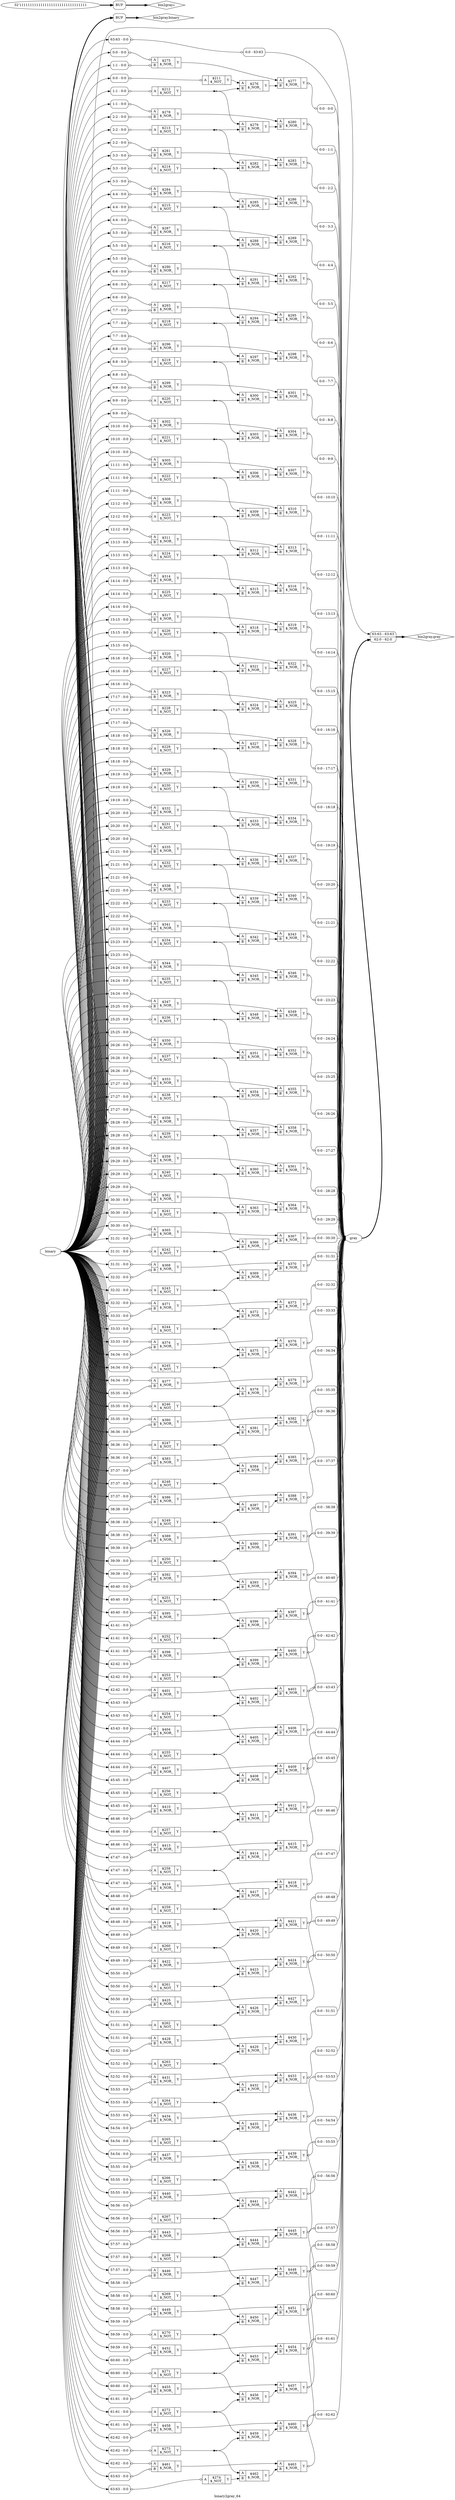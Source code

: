 digraph "binary2gray_64" {
label="binary2gray_64";
rankdir="LR";
remincross=true;
n191 [ shape=diamond, label="bin2gray.binary", color="black", fontcolor="black" ];
n192 [ shape=diamond, label="bin2gray.gray", color="black", fontcolor="black" ];
n193 [ shape=diamond, label="bin2gray.i", color="black", fontcolor="black" ];
n194 [ shape=octagon, label="binary", color="black", fontcolor="black" ];
n195 [ shape=octagon, label="gray", color="black", fontcolor="black" ];
c198 [ shape=record, label="{{<p196> A}|$211\n$_NOT_|{<p197> Y}}" ];
x0 [ shape=record, style=rounded, label="<s0> 0:0 - 0:0 " ];
x0:e -> c198:p196:w [arrowhead=odiamond, arrowtail=odiamond, dir=both, color="black", label=""];
c199 [ shape=record, label="{{<p196> A}|$212\n$_NOT_|{<p197> Y}}" ];
x1 [ shape=record, style=rounded, label="<s0> 1:1 - 0:0 " ];
x1:e -> c199:p196:w [arrowhead=odiamond, arrowtail=odiamond, dir=both, color="black", label=""];
c200 [ shape=record, label="{{<p196> A}|$213\n$_NOT_|{<p197> Y}}" ];
x2 [ shape=record, style=rounded, label="<s0> 2:2 - 0:0 " ];
x2:e -> c200:p196:w [arrowhead=odiamond, arrowtail=odiamond, dir=both, color="black", label=""];
c201 [ shape=record, label="{{<p196> A}|$214\n$_NOT_|{<p197> Y}}" ];
x3 [ shape=record, style=rounded, label="<s0> 3:3 - 0:0 " ];
x3:e -> c201:p196:w [arrowhead=odiamond, arrowtail=odiamond, dir=both, color="black", label=""];
c202 [ shape=record, label="{{<p196> A}|$215\n$_NOT_|{<p197> Y}}" ];
x4 [ shape=record, style=rounded, label="<s0> 4:4 - 0:0 " ];
x4:e -> c202:p196:w [arrowhead=odiamond, arrowtail=odiamond, dir=both, color="black", label=""];
c203 [ shape=record, label="{{<p196> A}|$216\n$_NOT_|{<p197> Y}}" ];
x5 [ shape=record, style=rounded, label="<s0> 5:5 - 0:0 " ];
x5:e -> c203:p196:w [arrowhead=odiamond, arrowtail=odiamond, dir=both, color="black", label=""];
c204 [ shape=record, label="{{<p196> A}|$217\n$_NOT_|{<p197> Y}}" ];
x6 [ shape=record, style=rounded, label="<s0> 6:6 - 0:0 " ];
x6:e -> c204:p196:w [arrowhead=odiamond, arrowtail=odiamond, dir=both, color="black", label=""];
c205 [ shape=record, label="{{<p196> A}|$218\n$_NOT_|{<p197> Y}}" ];
x7 [ shape=record, style=rounded, label="<s0> 7:7 - 0:0 " ];
x7:e -> c205:p196:w [arrowhead=odiamond, arrowtail=odiamond, dir=both, color="black", label=""];
c206 [ shape=record, label="{{<p196> A}|$219\n$_NOT_|{<p197> Y}}" ];
x8 [ shape=record, style=rounded, label="<s0> 8:8 - 0:0 " ];
x8:e -> c206:p196:w [arrowhead=odiamond, arrowtail=odiamond, dir=both, color="black", label=""];
c207 [ shape=record, label="{{<p196> A}|$220\n$_NOT_|{<p197> Y}}" ];
x9 [ shape=record, style=rounded, label="<s0> 9:9 - 0:0 " ];
x9:e -> c207:p196:w [arrowhead=odiamond, arrowtail=odiamond, dir=both, color="black", label=""];
c208 [ shape=record, label="{{<p196> A}|$221\n$_NOT_|{<p197> Y}}" ];
x10 [ shape=record, style=rounded, label="<s0> 10:10 - 0:0 " ];
x10:e -> c208:p196:w [arrowhead=odiamond, arrowtail=odiamond, dir=both, color="black", label=""];
c209 [ shape=record, label="{{<p196> A}|$222\n$_NOT_|{<p197> Y}}" ];
x11 [ shape=record, style=rounded, label="<s0> 11:11 - 0:0 " ];
x11:e -> c209:p196:w [arrowhead=odiamond, arrowtail=odiamond, dir=both, color="black", label=""];
c210 [ shape=record, label="{{<p196> A}|$223\n$_NOT_|{<p197> Y}}" ];
x12 [ shape=record, style=rounded, label="<s0> 12:12 - 0:0 " ];
x12:e -> c210:p196:w [arrowhead=odiamond, arrowtail=odiamond, dir=both, color="black", label=""];
c211 [ shape=record, label="{{<p196> A}|$224\n$_NOT_|{<p197> Y}}" ];
x13 [ shape=record, style=rounded, label="<s0> 13:13 - 0:0 " ];
x13:e -> c211:p196:w [arrowhead=odiamond, arrowtail=odiamond, dir=both, color="black", label=""];
c212 [ shape=record, label="{{<p196> A}|$225\n$_NOT_|{<p197> Y}}" ];
x14 [ shape=record, style=rounded, label="<s0> 14:14 - 0:0 " ];
x14:e -> c212:p196:w [arrowhead=odiamond, arrowtail=odiamond, dir=both, color="black", label=""];
c213 [ shape=record, label="{{<p196> A}|$226\n$_NOT_|{<p197> Y}}" ];
x15 [ shape=record, style=rounded, label="<s0> 15:15 - 0:0 " ];
x15:e -> c213:p196:w [arrowhead=odiamond, arrowtail=odiamond, dir=both, color="black", label=""];
c214 [ shape=record, label="{{<p196> A}|$227\n$_NOT_|{<p197> Y}}" ];
x16 [ shape=record, style=rounded, label="<s0> 16:16 - 0:0 " ];
x16:e -> c214:p196:w [arrowhead=odiamond, arrowtail=odiamond, dir=both, color="black", label=""];
c215 [ shape=record, label="{{<p196> A}|$228\n$_NOT_|{<p197> Y}}" ];
x17 [ shape=record, style=rounded, label="<s0> 17:17 - 0:0 " ];
x17:e -> c215:p196:w [arrowhead=odiamond, arrowtail=odiamond, dir=both, color="black", label=""];
c216 [ shape=record, label="{{<p196> A}|$229\n$_NOT_|{<p197> Y}}" ];
x18 [ shape=record, style=rounded, label="<s0> 18:18 - 0:0 " ];
x18:e -> c216:p196:w [arrowhead=odiamond, arrowtail=odiamond, dir=both, color="black", label=""];
c217 [ shape=record, label="{{<p196> A}|$230\n$_NOT_|{<p197> Y}}" ];
x19 [ shape=record, style=rounded, label="<s0> 19:19 - 0:0 " ];
x19:e -> c217:p196:w [arrowhead=odiamond, arrowtail=odiamond, dir=both, color="black", label=""];
c218 [ shape=record, label="{{<p196> A}|$231\n$_NOT_|{<p197> Y}}" ];
x20 [ shape=record, style=rounded, label="<s0> 20:20 - 0:0 " ];
x20:e -> c218:p196:w [arrowhead=odiamond, arrowtail=odiamond, dir=both, color="black", label=""];
c219 [ shape=record, label="{{<p196> A}|$232\n$_NOT_|{<p197> Y}}" ];
x21 [ shape=record, style=rounded, label="<s0> 21:21 - 0:0 " ];
x21:e -> c219:p196:w [arrowhead=odiamond, arrowtail=odiamond, dir=both, color="black", label=""];
c220 [ shape=record, label="{{<p196> A}|$233\n$_NOT_|{<p197> Y}}" ];
x22 [ shape=record, style=rounded, label="<s0> 22:22 - 0:0 " ];
x22:e -> c220:p196:w [arrowhead=odiamond, arrowtail=odiamond, dir=both, color="black", label=""];
c221 [ shape=record, label="{{<p196> A}|$234\n$_NOT_|{<p197> Y}}" ];
x23 [ shape=record, style=rounded, label="<s0> 23:23 - 0:0 " ];
x23:e -> c221:p196:w [arrowhead=odiamond, arrowtail=odiamond, dir=both, color="black", label=""];
c222 [ shape=record, label="{{<p196> A}|$235\n$_NOT_|{<p197> Y}}" ];
x24 [ shape=record, style=rounded, label="<s0> 24:24 - 0:0 " ];
x24:e -> c222:p196:w [arrowhead=odiamond, arrowtail=odiamond, dir=both, color="black", label=""];
c223 [ shape=record, label="{{<p196> A}|$236\n$_NOT_|{<p197> Y}}" ];
x25 [ shape=record, style=rounded, label="<s0> 25:25 - 0:0 " ];
x25:e -> c223:p196:w [arrowhead=odiamond, arrowtail=odiamond, dir=both, color="black", label=""];
c224 [ shape=record, label="{{<p196> A}|$237\n$_NOT_|{<p197> Y}}" ];
x26 [ shape=record, style=rounded, label="<s0> 26:26 - 0:0 " ];
x26:e -> c224:p196:w [arrowhead=odiamond, arrowtail=odiamond, dir=both, color="black", label=""];
c225 [ shape=record, label="{{<p196> A}|$238\n$_NOT_|{<p197> Y}}" ];
x27 [ shape=record, style=rounded, label="<s0> 27:27 - 0:0 " ];
x27:e -> c225:p196:w [arrowhead=odiamond, arrowtail=odiamond, dir=both, color="black", label=""];
c226 [ shape=record, label="{{<p196> A}|$239\n$_NOT_|{<p197> Y}}" ];
x28 [ shape=record, style=rounded, label="<s0> 28:28 - 0:0 " ];
x28:e -> c226:p196:w [arrowhead=odiamond, arrowtail=odiamond, dir=both, color="black", label=""];
c227 [ shape=record, label="{{<p196> A}|$240\n$_NOT_|{<p197> Y}}" ];
x29 [ shape=record, style=rounded, label="<s0> 29:29 - 0:0 " ];
x29:e -> c227:p196:w [arrowhead=odiamond, arrowtail=odiamond, dir=both, color="black", label=""];
c228 [ shape=record, label="{{<p196> A}|$241\n$_NOT_|{<p197> Y}}" ];
x30 [ shape=record, style=rounded, label="<s0> 30:30 - 0:0 " ];
x30:e -> c228:p196:w [arrowhead=odiamond, arrowtail=odiamond, dir=both, color="black", label=""];
c229 [ shape=record, label="{{<p196> A}|$242\n$_NOT_|{<p197> Y}}" ];
x31 [ shape=record, style=rounded, label="<s0> 31:31 - 0:0 " ];
x31:e -> c229:p196:w [arrowhead=odiamond, arrowtail=odiamond, dir=both, color="black", label=""];
c230 [ shape=record, label="{{<p196> A}|$243\n$_NOT_|{<p197> Y}}" ];
x32 [ shape=record, style=rounded, label="<s0> 32:32 - 0:0 " ];
x32:e -> c230:p196:w [arrowhead=odiamond, arrowtail=odiamond, dir=both, color="black", label=""];
c231 [ shape=record, label="{{<p196> A}|$244\n$_NOT_|{<p197> Y}}" ];
x33 [ shape=record, style=rounded, label="<s0> 33:33 - 0:0 " ];
x33:e -> c231:p196:w [arrowhead=odiamond, arrowtail=odiamond, dir=both, color="black", label=""];
c232 [ shape=record, label="{{<p196> A}|$245\n$_NOT_|{<p197> Y}}" ];
x34 [ shape=record, style=rounded, label="<s0> 34:34 - 0:0 " ];
x34:e -> c232:p196:w [arrowhead=odiamond, arrowtail=odiamond, dir=both, color="black", label=""];
c233 [ shape=record, label="{{<p196> A}|$246\n$_NOT_|{<p197> Y}}" ];
x35 [ shape=record, style=rounded, label="<s0> 35:35 - 0:0 " ];
x35:e -> c233:p196:w [arrowhead=odiamond, arrowtail=odiamond, dir=both, color="black", label=""];
c234 [ shape=record, label="{{<p196> A}|$247\n$_NOT_|{<p197> Y}}" ];
x36 [ shape=record, style=rounded, label="<s0> 36:36 - 0:0 " ];
x36:e -> c234:p196:w [arrowhead=odiamond, arrowtail=odiamond, dir=both, color="black", label=""];
c235 [ shape=record, label="{{<p196> A}|$248\n$_NOT_|{<p197> Y}}" ];
x37 [ shape=record, style=rounded, label="<s0> 37:37 - 0:0 " ];
x37:e -> c235:p196:w [arrowhead=odiamond, arrowtail=odiamond, dir=both, color="black", label=""];
c236 [ shape=record, label="{{<p196> A}|$249\n$_NOT_|{<p197> Y}}" ];
x38 [ shape=record, style=rounded, label="<s0> 38:38 - 0:0 " ];
x38:e -> c236:p196:w [arrowhead=odiamond, arrowtail=odiamond, dir=both, color="black", label=""];
c237 [ shape=record, label="{{<p196> A}|$250\n$_NOT_|{<p197> Y}}" ];
x39 [ shape=record, style=rounded, label="<s0> 39:39 - 0:0 " ];
x39:e -> c237:p196:w [arrowhead=odiamond, arrowtail=odiamond, dir=both, color="black", label=""];
c238 [ shape=record, label="{{<p196> A}|$251\n$_NOT_|{<p197> Y}}" ];
x40 [ shape=record, style=rounded, label="<s0> 40:40 - 0:0 " ];
x40:e -> c238:p196:w [arrowhead=odiamond, arrowtail=odiamond, dir=both, color="black", label=""];
c239 [ shape=record, label="{{<p196> A}|$252\n$_NOT_|{<p197> Y}}" ];
x41 [ shape=record, style=rounded, label="<s0> 41:41 - 0:0 " ];
x41:e -> c239:p196:w [arrowhead=odiamond, arrowtail=odiamond, dir=both, color="black", label=""];
c240 [ shape=record, label="{{<p196> A}|$253\n$_NOT_|{<p197> Y}}" ];
x42 [ shape=record, style=rounded, label="<s0> 42:42 - 0:0 " ];
x42:e -> c240:p196:w [arrowhead=odiamond, arrowtail=odiamond, dir=both, color="black", label=""];
c241 [ shape=record, label="{{<p196> A}|$254\n$_NOT_|{<p197> Y}}" ];
x43 [ shape=record, style=rounded, label="<s0> 43:43 - 0:0 " ];
x43:e -> c241:p196:w [arrowhead=odiamond, arrowtail=odiamond, dir=both, color="black", label=""];
c242 [ shape=record, label="{{<p196> A}|$255\n$_NOT_|{<p197> Y}}" ];
x44 [ shape=record, style=rounded, label="<s0> 44:44 - 0:0 " ];
x44:e -> c242:p196:w [arrowhead=odiamond, arrowtail=odiamond, dir=both, color="black", label=""];
c243 [ shape=record, label="{{<p196> A}|$256\n$_NOT_|{<p197> Y}}" ];
x45 [ shape=record, style=rounded, label="<s0> 45:45 - 0:0 " ];
x45:e -> c243:p196:w [arrowhead=odiamond, arrowtail=odiamond, dir=both, color="black", label=""];
c244 [ shape=record, label="{{<p196> A}|$257\n$_NOT_|{<p197> Y}}" ];
x46 [ shape=record, style=rounded, label="<s0> 46:46 - 0:0 " ];
x46:e -> c244:p196:w [arrowhead=odiamond, arrowtail=odiamond, dir=both, color="black", label=""];
c245 [ shape=record, label="{{<p196> A}|$258\n$_NOT_|{<p197> Y}}" ];
x47 [ shape=record, style=rounded, label="<s0> 47:47 - 0:0 " ];
x47:e -> c245:p196:w [arrowhead=odiamond, arrowtail=odiamond, dir=both, color="black", label=""];
c246 [ shape=record, label="{{<p196> A}|$259\n$_NOT_|{<p197> Y}}" ];
x48 [ shape=record, style=rounded, label="<s0> 48:48 - 0:0 " ];
x48:e -> c246:p196:w [arrowhead=odiamond, arrowtail=odiamond, dir=both, color="black", label=""];
c247 [ shape=record, label="{{<p196> A}|$260\n$_NOT_|{<p197> Y}}" ];
x49 [ shape=record, style=rounded, label="<s0> 49:49 - 0:0 " ];
x49:e -> c247:p196:w [arrowhead=odiamond, arrowtail=odiamond, dir=both, color="black", label=""];
c248 [ shape=record, label="{{<p196> A}|$261\n$_NOT_|{<p197> Y}}" ];
x50 [ shape=record, style=rounded, label="<s0> 50:50 - 0:0 " ];
x50:e -> c248:p196:w [arrowhead=odiamond, arrowtail=odiamond, dir=both, color="black", label=""];
c249 [ shape=record, label="{{<p196> A}|$262\n$_NOT_|{<p197> Y}}" ];
x51 [ shape=record, style=rounded, label="<s0> 51:51 - 0:0 " ];
x51:e -> c249:p196:w [arrowhead=odiamond, arrowtail=odiamond, dir=both, color="black", label=""];
c250 [ shape=record, label="{{<p196> A}|$263\n$_NOT_|{<p197> Y}}" ];
x52 [ shape=record, style=rounded, label="<s0> 52:52 - 0:0 " ];
x52:e -> c250:p196:w [arrowhead=odiamond, arrowtail=odiamond, dir=both, color="black", label=""];
c251 [ shape=record, label="{{<p196> A}|$264\n$_NOT_|{<p197> Y}}" ];
x53 [ shape=record, style=rounded, label="<s0> 53:53 - 0:0 " ];
x53:e -> c251:p196:w [arrowhead=odiamond, arrowtail=odiamond, dir=both, color="black", label=""];
c252 [ shape=record, label="{{<p196> A}|$265\n$_NOT_|{<p197> Y}}" ];
x54 [ shape=record, style=rounded, label="<s0> 54:54 - 0:0 " ];
x54:e -> c252:p196:w [arrowhead=odiamond, arrowtail=odiamond, dir=both, color="black", label=""];
c253 [ shape=record, label="{{<p196> A}|$266\n$_NOT_|{<p197> Y}}" ];
x55 [ shape=record, style=rounded, label="<s0> 55:55 - 0:0 " ];
x55:e -> c253:p196:w [arrowhead=odiamond, arrowtail=odiamond, dir=both, color="black", label=""];
c254 [ shape=record, label="{{<p196> A}|$267\n$_NOT_|{<p197> Y}}" ];
x56 [ shape=record, style=rounded, label="<s0> 56:56 - 0:0 " ];
x56:e -> c254:p196:w [arrowhead=odiamond, arrowtail=odiamond, dir=both, color="black", label=""];
c255 [ shape=record, label="{{<p196> A}|$268\n$_NOT_|{<p197> Y}}" ];
x57 [ shape=record, style=rounded, label="<s0> 57:57 - 0:0 " ];
x57:e -> c255:p196:w [arrowhead=odiamond, arrowtail=odiamond, dir=both, color="black", label=""];
c256 [ shape=record, label="{{<p196> A}|$269\n$_NOT_|{<p197> Y}}" ];
x58 [ shape=record, style=rounded, label="<s0> 58:58 - 0:0 " ];
x58:e -> c256:p196:w [arrowhead=odiamond, arrowtail=odiamond, dir=both, color="black", label=""];
c257 [ shape=record, label="{{<p196> A}|$270\n$_NOT_|{<p197> Y}}" ];
x59 [ shape=record, style=rounded, label="<s0> 59:59 - 0:0 " ];
x59:e -> c257:p196:w [arrowhead=odiamond, arrowtail=odiamond, dir=both, color="black", label=""];
c258 [ shape=record, label="{{<p196> A}|$271\n$_NOT_|{<p197> Y}}" ];
x60 [ shape=record, style=rounded, label="<s0> 60:60 - 0:0 " ];
x60:e -> c258:p196:w [arrowhead=odiamond, arrowtail=odiamond, dir=both, color="black", label=""];
c259 [ shape=record, label="{{<p196> A}|$272\n$_NOT_|{<p197> Y}}" ];
x61 [ shape=record, style=rounded, label="<s0> 61:61 - 0:0 " ];
x61:e -> c259:p196:w [arrowhead=odiamond, arrowtail=odiamond, dir=both, color="black", label=""];
c260 [ shape=record, label="{{<p196> A}|$273\n$_NOT_|{<p197> Y}}" ];
x62 [ shape=record, style=rounded, label="<s0> 62:62 - 0:0 " ];
x62:e -> c260:p196:w [arrowhead=odiamond, arrowtail=odiamond, dir=both, color="black", label=""];
c261 [ shape=record, label="{{<p196> A}|$274\n$_NOT_|{<p197> Y}}" ];
x63 [ shape=record, style=rounded, label="<s0> 63:63 - 0:0 " ];
x63:e -> c261:p196:w [arrowhead=odiamond, arrowtail=odiamond, dir=both, color="black", label=""];
c263 [ shape=record, label="{{<p196> A|<p262> B}|$275\n$_NOR_|{<p197> Y}}" ];
x64 [ shape=record, style=rounded, label="<s0> 0:0 - 0:0 " ];
x64:e -> c263:p196:w [arrowhead=odiamond, arrowtail=odiamond, dir=both, color="black", label=""];
x65 [ shape=record, style=rounded, label="<s0> 1:1 - 0:0 " ];
x65:e -> c263:p262:w [arrowhead=odiamond, arrowtail=odiamond, dir=both, color="black", label=""];
c264 [ shape=record, label="{{<p196> A|<p262> B}|$276\n$_NOR_|{<p197> Y}}" ];
c265 [ shape=record, label="{{<p196> A|<p262> B}|$277\n$_NOR_|{<p197> Y}}" ];
x66 [ shape=record, style=rounded, label="<s0> 0:0 - 0:0 " ];
c265:p197:e -> x66:w [arrowhead=odiamond, arrowtail=odiamond, dir=both, color="black", label=""];
c266 [ shape=record, label="{{<p196> A|<p262> B}|$278\n$_NOR_|{<p197> Y}}" ];
x67 [ shape=record, style=rounded, label="<s0> 1:1 - 0:0 " ];
x67:e -> c266:p196:w [arrowhead=odiamond, arrowtail=odiamond, dir=both, color="black", label=""];
x68 [ shape=record, style=rounded, label="<s0> 2:2 - 0:0 " ];
x68:e -> c266:p262:w [arrowhead=odiamond, arrowtail=odiamond, dir=both, color="black", label=""];
c267 [ shape=record, label="{{<p196> A|<p262> B}|$279\n$_NOR_|{<p197> Y}}" ];
c268 [ shape=record, label="{{<p196> A|<p262> B}|$280\n$_NOR_|{<p197> Y}}" ];
x69 [ shape=record, style=rounded, label="<s0> 0:0 - 1:1 " ];
c268:p197:e -> x69:w [arrowhead=odiamond, arrowtail=odiamond, dir=both, color="black", label=""];
c269 [ shape=record, label="{{<p196> A|<p262> B}|$281\n$_NOR_|{<p197> Y}}" ];
x70 [ shape=record, style=rounded, label="<s0> 2:2 - 0:0 " ];
x70:e -> c269:p196:w [arrowhead=odiamond, arrowtail=odiamond, dir=both, color="black", label=""];
x71 [ shape=record, style=rounded, label="<s0> 3:3 - 0:0 " ];
x71:e -> c269:p262:w [arrowhead=odiamond, arrowtail=odiamond, dir=both, color="black", label=""];
c270 [ shape=record, label="{{<p196> A|<p262> B}|$282\n$_NOR_|{<p197> Y}}" ];
c271 [ shape=record, label="{{<p196> A|<p262> B}|$283\n$_NOR_|{<p197> Y}}" ];
x72 [ shape=record, style=rounded, label="<s0> 0:0 - 2:2 " ];
c271:p197:e -> x72:w [arrowhead=odiamond, arrowtail=odiamond, dir=both, color="black", label=""];
c272 [ shape=record, label="{{<p196> A|<p262> B}|$284\n$_NOR_|{<p197> Y}}" ];
x73 [ shape=record, style=rounded, label="<s0> 3:3 - 0:0 " ];
x73:e -> c272:p196:w [arrowhead=odiamond, arrowtail=odiamond, dir=both, color="black", label=""];
x74 [ shape=record, style=rounded, label="<s0> 4:4 - 0:0 " ];
x74:e -> c272:p262:w [arrowhead=odiamond, arrowtail=odiamond, dir=both, color="black", label=""];
c273 [ shape=record, label="{{<p196> A|<p262> B}|$285\n$_NOR_|{<p197> Y}}" ];
c274 [ shape=record, label="{{<p196> A|<p262> B}|$286\n$_NOR_|{<p197> Y}}" ];
x75 [ shape=record, style=rounded, label="<s0> 0:0 - 3:3 " ];
c274:p197:e -> x75:w [arrowhead=odiamond, arrowtail=odiamond, dir=both, color="black", label=""];
c275 [ shape=record, label="{{<p196> A|<p262> B}|$287\n$_NOR_|{<p197> Y}}" ];
x76 [ shape=record, style=rounded, label="<s0> 4:4 - 0:0 " ];
x76:e -> c275:p196:w [arrowhead=odiamond, arrowtail=odiamond, dir=both, color="black", label=""];
x77 [ shape=record, style=rounded, label="<s0> 5:5 - 0:0 " ];
x77:e -> c275:p262:w [arrowhead=odiamond, arrowtail=odiamond, dir=both, color="black", label=""];
c276 [ shape=record, label="{{<p196> A|<p262> B}|$288\n$_NOR_|{<p197> Y}}" ];
c277 [ shape=record, label="{{<p196> A|<p262> B}|$289\n$_NOR_|{<p197> Y}}" ];
x78 [ shape=record, style=rounded, label="<s0> 0:0 - 4:4 " ];
c277:p197:e -> x78:w [arrowhead=odiamond, arrowtail=odiamond, dir=both, color="black", label=""];
c278 [ shape=record, label="{{<p196> A|<p262> B}|$290\n$_NOR_|{<p197> Y}}" ];
x79 [ shape=record, style=rounded, label="<s0> 5:5 - 0:0 " ];
x79:e -> c278:p196:w [arrowhead=odiamond, arrowtail=odiamond, dir=both, color="black", label=""];
x80 [ shape=record, style=rounded, label="<s0> 6:6 - 0:0 " ];
x80:e -> c278:p262:w [arrowhead=odiamond, arrowtail=odiamond, dir=both, color="black", label=""];
c279 [ shape=record, label="{{<p196> A|<p262> B}|$291\n$_NOR_|{<p197> Y}}" ];
c280 [ shape=record, label="{{<p196> A|<p262> B}|$292\n$_NOR_|{<p197> Y}}" ];
x81 [ shape=record, style=rounded, label="<s0> 0:0 - 5:5 " ];
c280:p197:e -> x81:w [arrowhead=odiamond, arrowtail=odiamond, dir=both, color="black", label=""];
c281 [ shape=record, label="{{<p196> A|<p262> B}|$293\n$_NOR_|{<p197> Y}}" ];
x82 [ shape=record, style=rounded, label="<s0> 6:6 - 0:0 " ];
x82:e -> c281:p196:w [arrowhead=odiamond, arrowtail=odiamond, dir=both, color="black", label=""];
x83 [ shape=record, style=rounded, label="<s0> 7:7 - 0:0 " ];
x83:e -> c281:p262:w [arrowhead=odiamond, arrowtail=odiamond, dir=both, color="black", label=""];
c282 [ shape=record, label="{{<p196> A|<p262> B}|$294\n$_NOR_|{<p197> Y}}" ];
c283 [ shape=record, label="{{<p196> A|<p262> B}|$295\n$_NOR_|{<p197> Y}}" ];
x84 [ shape=record, style=rounded, label="<s0> 0:0 - 6:6 " ];
c283:p197:e -> x84:w [arrowhead=odiamond, arrowtail=odiamond, dir=both, color="black", label=""];
c284 [ shape=record, label="{{<p196> A|<p262> B}|$296\n$_NOR_|{<p197> Y}}" ];
x85 [ shape=record, style=rounded, label="<s0> 7:7 - 0:0 " ];
x85:e -> c284:p196:w [arrowhead=odiamond, arrowtail=odiamond, dir=both, color="black", label=""];
x86 [ shape=record, style=rounded, label="<s0> 8:8 - 0:0 " ];
x86:e -> c284:p262:w [arrowhead=odiamond, arrowtail=odiamond, dir=both, color="black", label=""];
c285 [ shape=record, label="{{<p196> A|<p262> B}|$297\n$_NOR_|{<p197> Y}}" ];
c286 [ shape=record, label="{{<p196> A|<p262> B}|$298\n$_NOR_|{<p197> Y}}" ];
x87 [ shape=record, style=rounded, label="<s0> 0:0 - 7:7 " ];
c286:p197:e -> x87:w [arrowhead=odiamond, arrowtail=odiamond, dir=both, color="black", label=""];
c287 [ shape=record, label="{{<p196> A|<p262> B}|$299\n$_NOR_|{<p197> Y}}" ];
x88 [ shape=record, style=rounded, label="<s0> 8:8 - 0:0 " ];
x88:e -> c287:p196:w [arrowhead=odiamond, arrowtail=odiamond, dir=both, color="black", label=""];
x89 [ shape=record, style=rounded, label="<s0> 9:9 - 0:0 " ];
x89:e -> c287:p262:w [arrowhead=odiamond, arrowtail=odiamond, dir=both, color="black", label=""];
c288 [ shape=record, label="{{<p196> A|<p262> B}|$300\n$_NOR_|{<p197> Y}}" ];
c289 [ shape=record, label="{{<p196> A|<p262> B}|$301\n$_NOR_|{<p197> Y}}" ];
x90 [ shape=record, style=rounded, label="<s0> 0:0 - 8:8 " ];
c289:p197:e -> x90:w [arrowhead=odiamond, arrowtail=odiamond, dir=both, color="black", label=""];
c290 [ shape=record, label="{{<p196> A|<p262> B}|$302\n$_NOR_|{<p197> Y}}" ];
x91 [ shape=record, style=rounded, label="<s0> 9:9 - 0:0 " ];
x91:e -> c290:p196:w [arrowhead=odiamond, arrowtail=odiamond, dir=both, color="black", label=""];
x92 [ shape=record, style=rounded, label="<s0> 10:10 - 0:0 " ];
x92:e -> c290:p262:w [arrowhead=odiamond, arrowtail=odiamond, dir=both, color="black", label=""];
c291 [ shape=record, label="{{<p196> A|<p262> B}|$303\n$_NOR_|{<p197> Y}}" ];
c292 [ shape=record, label="{{<p196> A|<p262> B}|$304\n$_NOR_|{<p197> Y}}" ];
x93 [ shape=record, style=rounded, label="<s0> 0:0 - 9:9 " ];
c292:p197:e -> x93:w [arrowhead=odiamond, arrowtail=odiamond, dir=both, color="black", label=""];
c293 [ shape=record, label="{{<p196> A|<p262> B}|$305\n$_NOR_|{<p197> Y}}" ];
x94 [ shape=record, style=rounded, label="<s0> 10:10 - 0:0 " ];
x94:e -> c293:p196:w [arrowhead=odiamond, arrowtail=odiamond, dir=both, color="black", label=""];
x95 [ shape=record, style=rounded, label="<s0> 11:11 - 0:0 " ];
x95:e -> c293:p262:w [arrowhead=odiamond, arrowtail=odiamond, dir=both, color="black", label=""];
c294 [ shape=record, label="{{<p196> A|<p262> B}|$306\n$_NOR_|{<p197> Y}}" ];
c295 [ shape=record, label="{{<p196> A|<p262> B}|$307\n$_NOR_|{<p197> Y}}" ];
x96 [ shape=record, style=rounded, label="<s0> 0:0 - 10:10 " ];
c295:p197:e -> x96:w [arrowhead=odiamond, arrowtail=odiamond, dir=both, color="black", label=""];
c296 [ shape=record, label="{{<p196> A|<p262> B}|$308\n$_NOR_|{<p197> Y}}" ];
x97 [ shape=record, style=rounded, label="<s0> 11:11 - 0:0 " ];
x97:e -> c296:p196:w [arrowhead=odiamond, arrowtail=odiamond, dir=both, color="black", label=""];
x98 [ shape=record, style=rounded, label="<s0> 12:12 - 0:0 " ];
x98:e -> c296:p262:w [arrowhead=odiamond, arrowtail=odiamond, dir=both, color="black", label=""];
c297 [ shape=record, label="{{<p196> A|<p262> B}|$309\n$_NOR_|{<p197> Y}}" ];
c298 [ shape=record, label="{{<p196> A|<p262> B}|$310\n$_NOR_|{<p197> Y}}" ];
x99 [ shape=record, style=rounded, label="<s0> 0:0 - 11:11 " ];
c298:p197:e -> x99:w [arrowhead=odiamond, arrowtail=odiamond, dir=both, color="black", label=""];
c299 [ shape=record, label="{{<p196> A|<p262> B}|$311\n$_NOR_|{<p197> Y}}" ];
x100 [ shape=record, style=rounded, label="<s0> 12:12 - 0:0 " ];
x100:e -> c299:p196:w [arrowhead=odiamond, arrowtail=odiamond, dir=both, color="black", label=""];
x101 [ shape=record, style=rounded, label="<s0> 13:13 - 0:0 " ];
x101:e -> c299:p262:w [arrowhead=odiamond, arrowtail=odiamond, dir=both, color="black", label=""];
c300 [ shape=record, label="{{<p196> A|<p262> B}|$312\n$_NOR_|{<p197> Y}}" ];
c301 [ shape=record, label="{{<p196> A|<p262> B}|$313\n$_NOR_|{<p197> Y}}" ];
x102 [ shape=record, style=rounded, label="<s0> 0:0 - 12:12 " ];
c301:p197:e -> x102:w [arrowhead=odiamond, arrowtail=odiamond, dir=both, color="black", label=""];
c302 [ shape=record, label="{{<p196> A|<p262> B}|$314\n$_NOR_|{<p197> Y}}" ];
x103 [ shape=record, style=rounded, label="<s0> 13:13 - 0:0 " ];
x103:e -> c302:p196:w [arrowhead=odiamond, arrowtail=odiamond, dir=both, color="black", label=""];
x104 [ shape=record, style=rounded, label="<s0> 14:14 - 0:0 " ];
x104:e -> c302:p262:w [arrowhead=odiamond, arrowtail=odiamond, dir=both, color="black", label=""];
c303 [ shape=record, label="{{<p196> A|<p262> B}|$315\n$_NOR_|{<p197> Y}}" ];
c304 [ shape=record, label="{{<p196> A|<p262> B}|$316\n$_NOR_|{<p197> Y}}" ];
x105 [ shape=record, style=rounded, label="<s0> 0:0 - 13:13 " ];
c304:p197:e -> x105:w [arrowhead=odiamond, arrowtail=odiamond, dir=both, color="black", label=""];
c305 [ shape=record, label="{{<p196> A|<p262> B}|$317\n$_NOR_|{<p197> Y}}" ];
x106 [ shape=record, style=rounded, label="<s0> 14:14 - 0:0 " ];
x106:e -> c305:p196:w [arrowhead=odiamond, arrowtail=odiamond, dir=both, color="black", label=""];
x107 [ shape=record, style=rounded, label="<s0> 15:15 - 0:0 " ];
x107:e -> c305:p262:w [arrowhead=odiamond, arrowtail=odiamond, dir=both, color="black", label=""];
c306 [ shape=record, label="{{<p196> A|<p262> B}|$318\n$_NOR_|{<p197> Y}}" ];
c307 [ shape=record, label="{{<p196> A|<p262> B}|$319\n$_NOR_|{<p197> Y}}" ];
x108 [ shape=record, style=rounded, label="<s0> 0:0 - 14:14 " ];
c307:p197:e -> x108:w [arrowhead=odiamond, arrowtail=odiamond, dir=both, color="black", label=""];
c308 [ shape=record, label="{{<p196> A|<p262> B}|$320\n$_NOR_|{<p197> Y}}" ];
x109 [ shape=record, style=rounded, label="<s0> 15:15 - 0:0 " ];
x109:e -> c308:p196:w [arrowhead=odiamond, arrowtail=odiamond, dir=both, color="black", label=""];
x110 [ shape=record, style=rounded, label="<s0> 16:16 - 0:0 " ];
x110:e -> c308:p262:w [arrowhead=odiamond, arrowtail=odiamond, dir=both, color="black", label=""];
c309 [ shape=record, label="{{<p196> A|<p262> B}|$321\n$_NOR_|{<p197> Y}}" ];
c310 [ shape=record, label="{{<p196> A|<p262> B}|$322\n$_NOR_|{<p197> Y}}" ];
x111 [ shape=record, style=rounded, label="<s0> 0:0 - 15:15 " ];
c310:p197:e -> x111:w [arrowhead=odiamond, arrowtail=odiamond, dir=both, color="black", label=""];
c311 [ shape=record, label="{{<p196> A|<p262> B}|$323\n$_NOR_|{<p197> Y}}" ];
x112 [ shape=record, style=rounded, label="<s0> 16:16 - 0:0 " ];
x112:e -> c311:p196:w [arrowhead=odiamond, arrowtail=odiamond, dir=both, color="black", label=""];
x113 [ shape=record, style=rounded, label="<s0> 17:17 - 0:0 " ];
x113:e -> c311:p262:w [arrowhead=odiamond, arrowtail=odiamond, dir=both, color="black", label=""];
c312 [ shape=record, label="{{<p196> A|<p262> B}|$324\n$_NOR_|{<p197> Y}}" ];
c313 [ shape=record, label="{{<p196> A|<p262> B}|$325\n$_NOR_|{<p197> Y}}" ];
x114 [ shape=record, style=rounded, label="<s0> 0:0 - 16:16 " ];
c313:p197:e -> x114:w [arrowhead=odiamond, arrowtail=odiamond, dir=both, color="black", label=""];
c314 [ shape=record, label="{{<p196> A|<p262> B}|$326\n$_NOR_|{<p197> Y}}" ];
x115 [ shape=record, style=rounded, label="<s0> 17:17 - 0:0 " ];
x115:e -> c314:p196:w [arrowhead=odiamond, arrowtail=odiamond, dir=both, color="black", label=""];
x116 [ shape=record, style=rounded, label="<s0> 18:18 - 0:0 " ];
x116:e -> c314:p262:w [arrowhead=odiamond, arrowtail=odiamond, dir=both, color="black", label=""];
c315 [ shape=record, label="{{<p196> A|<p262> B}|$327\n$_NOR_|{<p197> Y}}" ];
c316 [ shape=record, label="{{<p196> A|<p262> B}|$328\n$_NOR_|{<p197> Y}}" ];
x117 [ shape=record, style=rounded, label="<s0> 0:0 - 17:17 " ];
c316:p197:e -> x117:w [arrowhead=odiamond, arrowtail=odiamond, dir=both, color="black", label=""];
c317 [ shape=record, label="{{<p196> A|<p262> B}|$329\n$_NOR_|{<p197> Y}}" ];
x118 [ shape=record, style=rounded, label="<s0> 18:18 - 0:0 " ];
x118:e -> c317:p196:w [arrowhead=odiamond, arrowtail=odiamond, dir=both, color="black", label=""];
x119 [ shape=record, style=rounded, label="<s0> 19:19 - 0:0 " ];
x119:e -> c317:p262:w [arrowhead=odiamond, arrowtail=odiamond, dir=both, color="black", label=""];
c318 [ shape=record, label="{{<p196> A|<p262> B}|$330\n$_NOR_|{<p197> Y}}" ];
c319 [ shape=record, label="{{<p196> A|<p262> B}|$331\n$_NOR_|{<p197> Y}}" ];
x120 [ shape=record, style=rounded, label="<s0> 0:0 - 18:18 " ];
c319:p197:e -> x120:w [arrowhead=odiamond, arrowtail=odiamond, dir=both, color="black", label=""];
c320 [ shape=record, label="{{<p196> A|<p262> B}|$332\n$_NOR_|{<p197> Y}}" ];
x121 [ shape=record, style=rounded, label="<s0> 19:19 - 0:0 " ];
x121:e -> c320:p196:w [arrowhead=odiamond, arrowtail=odiamond, dir=both, color="black", label=""];
x122 [ shape=record, style=rounded, label="<s0> 20:20 - 0:0 " ];
x122:e -> c320:p262:w [arrowhead=odiamond, arrowtail=odiamond, dir=both, color="black", label=""];
c321 [ shape=record, label="{{<p196> A|<p262> B}|$333\n$_NOR_|{<p197> Y}}" ];
c322 [ shape=record, label="{{<p196> A|<p262> B}|$334\n$_NOR_|{<p197> Y}}" ];
x123 [ shape=record, style=rounded, label="<s0> 0:0 - 19:19 " ];
c322:p197:e -> x123:w [arrowhead=odiamond, arrowtail=odiamond, dir=both, color="black", label=""];
c323 [ shape=record, label="{{<p196> A|<p262> B}|$335\n$_NOR_|{<p197> Y}}" ];
x124 [ shape=record, style=rounded, label="<s0> 20:20 - 0:0 " ];
x124:e -> c323:p196:w [arrowhead=odiamond, arrowtail=odiamond, dir=both, color="black", label=""];
x125 [ shape=record, style=rounded, label="<s0> 21:21 - 0:0 " ];
x125:e -> c323:p262:w [arrowhead=odiamond, arrowtail=odiamond, dir=both, color="black", label=""];
c324 [ shape=record, label="{{<p196> A|<p262> B}|$336\n$_NOR_|{<p197> Y}}" ];
c325 [ shape=record, label="{{<p196> A|<p262> B}|$337\n$_NOR_|{<p197> Y}}" ];
x126 [ shape=record, style=rounded, label="<s0> 0:0 - 20:20 " ];
c325:p197:e -> x126:w [arrowhead=odiamond, arrowtail=odiamond, dir=both, color="black", label=""];
c326 [ shape=record, label="{{<p196> A|<p262> B}|$338\n$_NOR_|{<p197> Y}}" ];
x127 [ shape=record, style=rounded, label="<s0> 21:21 - 0:0 " ];
x127:e -> c326:p196:w [arrowhead=odiamond, arrowtail=odiamond, dir=both, color="black", label=""];
x128 [ shape=record, style=rounded, label="<s0> 22:22 - 0:0 " ];
x128:e -> c326:p262:w [arrowhead=odiamond, arrowtail=odiamond, dir=both, color="black", label=""];
c327 [ shape=record, label="{{<p196> A|<p262> B}|$339\n$_NOR_|{<p197> Y}}" ];
c328 [ shape=record, label="{{<p196> A|<p262> B}|$340\n$_NOR_|{<p197> Y}}" ];
x129 [ shape=record, style=rounded, label="<s0> 0:0 - 21:21 " ];
c328:p197:e -> x129:w [arrowhead=odiamond, arrowtail=odiamond, dir=both, color="black", label=""];
c329 [ shape=record, label="{{<p196> A|<p262> B}|$341\n$_NOR_|{<p197> Y}}" ];
x130 [ shape=record, style=rounded, label="<s0> 22:22 - 0:0 " ];
x130:e -> c329:p196:w [arrowhead=odiamond, arrowtail=odiamond, dir=both, color="black", label=""];
x131 [ shape=record, style=rounded, label="<s0> 23:23 - 0:0 " ];
x131:e -> c329:p262:w [arrowhead=odiamond, arrowtail=odiamond, dir=both, color="black", label=""];
c330 [ shape=record, label="{{<p196> A|<p262> B}|$342\n$_NOR_|{<p197> Y}}" ];
c331 [ shape=record, label="{{<p196> A|<p262> B}|$343\n$_NOR_|{<p197> Y}}" ];
x132 [ shape=record, style=rounded, label="<s0> 0:0 - 22:22 " ];
c331:p197:e -> x132:w [arrowhead=odiamond, arrowtail=odiamond, dir=both, color="black", label=""];
c332 [ shape=record, label="{{<p196> A|<p262> B}|$344\n$_NOR_|{<p197> Y}}" ];
x133 [ shape=record, style=rounded, label="<s0> 23:23 - 0:0 " ];
x133:e -> c332:p196:w [arrowhead=odiamond, arrowtail=odiamond, dir=both, color="black", label=""];
x134 [ shape=record, style=rounded, label="<s0> 24:24 - 0:0 " ];
x134:e -> c332:p262:w [arrowhead=odiamond, arrowtail=odiamond, dir=both, color="black", label=""];
c333 [ shape=record, label="{{<p196> A|<p262> B}|$345\n$_NOR_|{<p197> Y}}" ];
c334 [ shape=record, label="{{<p196> A|<p262> B}|$346\n$_NOR_|{<p197> Y}}" ];
x135 [ shape=record, style=rounded, label="<s0> 0:0 - 23:23 " ];
c334:p197:e -> x135:w [arrowhead=odiamond, arrowtail=odiamond, dir=both, color="black", label=""];
c335 [ shape=record, label="{{<p196> A|<p262> B}|$347\n$_NOR_|{<p197> Y}}" ];
x136 [ shape=record, style=rounded, label="<s0> 24:24 - 0:0 " ];
x136:e -> c335:p196:w [arrowhead=odiamond, arrowtail=odiamond, dir=both, color="black", label=""];
x137 [ shape=record, style=rounded, label="<s0> 25:25 - 0:0 " ];
x137:e -> c335:p262:w [arrowhead=odiamond, arrowtail=odiamond, dir=both, color="black", label=""];
c336 [ shape=record, label="{{<p196> A|<p262> B}|$348\n$_NOR_|{<p197> Y}}" ];
c337 [ shape=record, label="{{<p196> A|<p262> B}|$349\n$_NOR_|{<p197> Y}}" ];
x138 [ shape=record, style=rounded, label="<s0> 0:0 - 24:24 " ];
c337:p197:e -> x138:w [arrowhead=odiamond, arrowtail=odiamond, dir=both, color="black", label=""];
c338 [ shape=record, label="{{<p196> A|<p262> B}|$350\n$_NOR_|{<p197> Y}}" ];
x139 [ shape=record, style=rounded, label="<s0> 25:25 - 0:0 " ];
x139:e -> c338:p196:w [arrowhead=odiamond, arrowtail=odiamond, dir=both, color="black", label=""];
x140 [ shape=record, style=rounded, label="<s0> 26:26 - 0:0 " ];
x140:e -> c338:p262:w [arrowhead=odiamond, arrowtail=odiamond, dir=both, color="black", label=""];
c339 [ shape=record, label="{{<p196> A|<p262> B}|$351\n$_NOR_|{<p197> Y}}" ];
c340 [ shape=record, label="{{<p196> A|<p262> B}|$352\n$_NOR_|{<p197> Y}}" ];
x141 [ shape=record, style=rounded, label="<s0> 0:0 - 25:25 " ];
c340:p197:e -> x141:w [arrowhead=odiamond, arrowtail=odiamond, dir=both, color="black", label=""];
c341 [ shape=record, label="{{<p196> A|<p262> B}|$353\n$_NOR_|{<p197> Y}}" ];
x142 [ shape=record, style=rounded, label="<s0> 26:26 - 0:0 " ];
x142:e -> c341:p196:w [arrowhead=odiamond, arrowtail=odiamond, dir=both, color="black", label=""];
x143 [ shape=record, style=rounded, label="<s0> 27:27 - 0:0 " ];
x143:e -> c341:p262:w [arrowhead=odiamond, arrowtail=odiamond, dir=both, color="black", label=""];
c342 [ shape=record, label="{{<p196> A|<p262> B}|$354\n$_NOR_|{<p197> Y}}" ];
c343 [ shape=record, label="{{<p196> A|<p262> B}|$355\n$_NOR_|{<p197> Y}}" ];
x144 [ shape=record, style=rounded, label="<s0> 0:0 - 26:26 " ];
c343:p197:e -> x144:w [arrowhead=odiamond, arrowtail=odiamond, dir=both, color="black", label=""];
c344 [ shape=record, label="{{<p196> A|<p262> B}|$356\n$_NOR_|{<p197> Y}}" ];
x145 [ shape=record, style=rounded, label="<s0> 27:27 - 0:0 " ];
x145:e -> c344:p196:w [arrowhead=odiamond, arrowtail=odiamond, dir=both, color="black", label=""];
x146 [ shape=record, style=rounded, label="<s0> 28:28 - 0:0 " ];
x146:e -> c344:p262:w [arrowhead=odiamond, arrowtail=odiamond, dir=both, color="black", label=""];
c345 [ shape=record, label="{{<p196> A|<p262> B}|$357\n$_NOR_|{<p197> Y}}" ];
c346 [ shape=record, label="{{<p196> A|<p262> B}|$358\n$_NOR_|{<p197> Y}}" ];
x147 [ shape=record, style=rounded, label="<s0> 0:0 - 27:27 " ];
c346:p197:e -> x147:w [arrowhead=odiamond, arrowtail=odiamond, dir=both, color="black", label=""];
c347 [ shape=record, label="{{<p196> A|<p262> B}|$359\n$_NOR_|{<p197> Y}}" ];
x148 [ shape=record, style=rounded, label="<s0> 28:28 - 0:0 " ];
x148:e -> c347:p196:w [arrowhead=odiamond, arrowtail=odiamond, dir=both, color="black", label=""];
x149 [ shape=record, style=rounded, label="<s0> 29:29 - 0:0 " ];
x149:e -> c347:p262:w [arrowhead=odiamond, arrowtail=odiamond, dir=both, color="black", label=""];
c348 [ shape=record, label="{{<p196> A|<p262> B}|$360\n$_NOR_|{<p197> Y}}" ];
c349 [ shape=record, label="{{<p196> A|<p262> B}|$361\n$_NOR_|{<p197> Y}}" ];
x150 [ shape=record, style=rounded, label="<s0> 0:0 - 28:28 " ];
c349:p197:e -> x150:w [arrowhead=odiamond, arrowtail=odiamond, dir=both, color="black", label=""];
c350 [ shape=record, label="{{<p196> A|<p262> B}|$362\n$_NOR_|{<p197> Y}}" ];
x151 [ shape=record, style=rounded, label="<s0> 29:29 - 0:0 " ];
x151:e -> c350:p196:w [arrowhead=odiamond, arrowtail=odiamond, dir=both, color="black", label=""];
x152 [ shape=record, style=rounded, label="<s0> 30:30 - 0:0 " ];
x152:e -> c350:p262:w [arrowhead=odiamond, arrowtail=odiamond, dir=both, color="black", label=""];
c351 [ shape=record, label="{{<p196> A|<p262> B}|$363\n$_NOR_|{<p197> Y}}" ];
c352 [ shape=record, label="{{<p196> A|<p262> B}|$364\n$_NOR_|{<p197> Y}}" ];
x153 [ shape=record, style=rounded, label="<s0> 0:0 - 29:29 " ];
c352:p197:e -> x153:w [arrowhead=odiamond, arrowtail=odiamond, dir=both, color="black", label=""];
c353 [ shape=record, label="{{<p196> A|<p262> B}|$365\n$_NOR_|{<p197> Y}}" ];
x154 [ shape=record, style=rounded, label="<s0> 30:30 - 0:0 " ];
x154:e -> c353:p196:w [arrowhead=odiamond, arrowtail=odiamond, dir=both, color="black", label=""];
x155 [ shape=record, style=rounded, label="<s0> 31:31 - 0:0 " ];
x155:e -> c353:p262:w [arrowhead=odiamond, arrowtail=odiamond, dir=both, color="black", label=""];
c354 [ shape=record, label="{{<p196> A|<p262> B}|$366\n$_NOR_|{<p197> Y}}" ];
c355 [ shape=record, label="{{<p196> A|<p262> B}|$367\n$_NOR_|{<p197> Y}}" ];
x156 [ shape=record, style=rounded, label="<s0> 0:0 - 30:30 " ];
c355:p197:e -> x156:w [arrowhead=odiamond, arrowtail=odiamond, dir=both, color="black", label=""];
c356 [ shape=record, label="{{<p196> A|<p262> B}|$368\n$_NOR_|{<p197> Y}}" ];
x157 [ shape=record, style=rounded, label="<s0> 31:31 - 0:0 " ];
x157:e -> c356:p196:w [arrowhead=odiamond, arrowtail=odiamond, dir=both, color="black", label=""];
x158 [ shape=record, style=rounded, label="<s0> 32:32 - 0:0 " ];
x158:e -> c356:p262:w [arrowhead=odiamond, arrowtail=odiamond, dir=both, color="black", label=""];
c357 [ shape=record, label="{{<p196> A|<p262> B}|$369\n$_NOR_|{<p197> Y}}" ];
c358 [ shape=record, label="{{<p196> A|<p262> B}|$370\n$_NOR_|{<p197> Y}}" ];
x159 [ shape=record, style=rounded, label="<s0> 0:0 - 31:31 " ];
c358:p197:e -> x159:w [arrowhead=odiamond, arrowtail=odiamond, dir=both, color="black", label=""];
c359 [ shape=record, label="{{<p196> A|<p262> B}|$371\n$_NOR_|{<p197> Y}}" ];
x160 [ shape=record, style=rounded, label="<s0> 32:32 - 0:0 " ];
x160:e -> c359:p196:w [arrowhead=odiamond, arrowtail=odiamond, dir=both, color="black", label=""];
x161 [ shape=record, style=rounded, label="<s0> 33:33 - 0:0 " ];
x161:e -> c359:p262:w [arrowhead=odiamond, arrowtail=odiamond, dir=both, color="black", label=""];
c360 [ shape=record, label="{{<p196> A|<p262> B}|$372\n$_NOR_|{<p197> Y}}" ];
c361 [ shape=record, label="{{<p196> A|<p262> B}|$373\n$_NOR_|{<p197> Y}}" ];
x162 [ shape=record, style=rounded, label="<s0> 0:0 - 32:32 " ];
c361:p197:e -> x162:w [arrowhead=odiamond, arrowtail=odiamond, dir=both, color="black", label=""];
c362 [ shape=record, label="{{<p196> A|<p262> B}|$374\n$_NOR_|{<p197> Y}}" ];
x163 [ shape=record, style=rounded, label="<s0> 33:33 - 0:0 " ];
x163:e -> c362:p196:w [arrowhead=odiamond, arrowtail=odiamond, dir=both, color="black", label=""];
x164 [ shape=record, style=rounded, label="<s0> 34:34 - 0:0 " ];
x164:e -> c362:p262:w [arrowhead=odiamond, arrowtail=odiamond, dir=both, color="black", label=""];
c363 [ shape=record, label="{{<p196> A|<p262> B}|$375\n$_NOR_|{<p197> Y}}" ];
c364 [ shape=record, label="{{<p196> A|<p262> B}|$376\n$_NOR_|{<p197> Y}}" ];
x165 [ shape=record, style=rounded, label="<s0> 0:0 - 33:33 " ];
c364:p197:e -> x165:w [arrowhead=odiamond, arrowtail=odiamond, dir=both, color="black", label=""];
c365 [ shape=record, label="{{<p196> A|<p262> B}|$377\n$_NOR_|{<p197> Y}}" ];
x166 [ shape=record, style=rounded, label="<s0> 34:34 - 0:0 " ];
x166:e -> c365:p196:w [arrowhead=odiamond, arrowtail=odiamond, dir=both, color="black", label=""];
x167 [ shape=record, style=rounded, label="<s0> 35:35 - 0:0 " ];
x167:e -> c365:p262:w [arrowhead=odiamond, arrowtail=odiamond, dir=both, color="black", label=""];
c366 [ shape=record, label="{{<p196> A|<p262> B}|$378\n$_NOR_|{<p197> Y}}" ];
c367 [ shape=record, label="{{<p196> A|<p262> B}|$379\n$_NOR_|{<p197> Y}}" ];
x168 [ shape=record, style=rounded, label="<s0> 0:0 - 34:34 " ];
c367:p197:e -> x168:w [arrowhead=odiamond, arrowtail=odiamond, dir=both, color="black", label=""];
c368 [ shape=record, label="{{<p196> A|<p262> B}|$380\n$_NOR_|{<p197> Y}}" ];
x169 [ shape=record, style=rounded, label="<s0> 35:35 - 0:0 " ];
x169:e -> c368:p196:w [arrowhead=odiamond, arrowtail=odiamond, dir=both, color="black", label=""];
x170 [ shape=record, style=rounded, label="<s0> 36:36 - 0:0 " ];
x170:e -> c368:p262:w [arrowhead=odiamond, arrowtail=odiamond, dir=both, color="black", label=""];
c369 [ shape=record, label="{{<p196> A|<p262> B}|$381\n$_NOR_|{<p197> Y}}" ];
c370 [ shape=record, label="{{<p196> A|<p262> B}|$382\n$_NOR_|{<p197> Y}}" ];
x171 [ shape=record, style=rounded, label="<s0> 0:0 - 35:35 " ];
c370:p197:e -> x171:w [arrowhead=odiamond, arrowtail=odiamond, dir=both, color="black", label=""];
c371 [ shape=record, label="{{<p196> A|<p262> B}|$383\n$_NOR_|{<p197> Y}}" ];
x172 [ shape=record, style=rounded, label="<s0> 36:36 - 0:0 " ];
x172:e -> c371:p196:w [arrowhead=odiamond, arrowtail=odiamond, dir=both, color="black", label=""];
x173 [ shape=record, style=rounded, label="<s0> 37:37 - 0:0 " ];
x173:e -> c371:p262:w [arrowhead=odiamond, arrowtail=odiamond, dir=both, color="black", label=""];
c372 [ shape=record, label="{{<p196> A|<p262> B}|$384\n$_NOR_|{<p197> Y}}" ];
c373 [ shape=record, label="{{<p196> A|<p262> B}|$385\n$_NOR_|{<p197> Y}}" ];
x174 [ shape=record, style=rounded, label="<s0> 0:0 - 36:36 " ];
c373:p197:e -> x174:w [arrowhead=odiamond, arrowtail=odiamond, dir=both, color="black", label=""];
c374 [ shape=record, label="{{<p196> A|<p262> B}|$386\n$_NOR_|{<p197> Y}}" ];
x175 [ shape=record, style=rounded, label="<s0> 37:37 - 0:0 " ];
x175:e -> c374:p196:w [arrowhead=odiamond, arrowtail=odiamond, dir=both, color="black", label=""];
x176 [ shape=record, style=rounded, label="<s0> 38:38 - 0:0 " ];
x176:e -> c374:p262:w [arrowhead=odiamond, arrowtail=odiamond, dir=both, color="black", label=""];
c375 [ shape=record, label="{{<p196> A|<p262> B}|$387\n$_NOR_|{<p197> Y}}" ];
c376 [ shape=record, label="{{<p196> A|<p262> B}|$388\n$_NOR_|{<p197> Y}}" ];
x177 [ shape=record, style=rounded, label="<s0> 0:0 - 37:37 " ];
c376:p197:e -> x177:w [arrowhead=odiamond, arrowtail=odiamond, dir=both, color="black", label=""];
c377 [ shape=record, label="{{<p196> A|<p262> B}|$389\n$_NOR_|{<p197> Y}}" ];
x178 [ shape=record, style=rounded, label="<s0> 38:38 - 0:0 " ];
x178:e -> c377:p196:w [arrowhead=odiamond, arrowtail=odiamond, dir=both, color="black", label=""];
x179 [ shape=record, style=rounded, label="<s0> 39:39 - 0:0 " ];
x179:e -> c377:p262:w [arrowhead=odiamond, arrowtail=odiamond, dir=both, color="black", label=""];
c378 [ shape=record, label="{{<p196> A|<p262> B}|$390\n$_NOR_|{<p197> Y}}" ];
c379 [ shape=record, label="{{<p196> A|<p262> B}|$391\n$_NOR_|{<p197> Y}}" ];
x180 [ shape=record, style=rounded, label="<s0> 0:0 - 38:38 " ];
c379:p197:e -> x180:w [arrowhead=odiamond, arrowtail=odiamond, dir=both, color="black", label=""];
c380 [ shape=record, label="{{<p196> A|<p262> B}|$392\n$_NOR_|{<p197> Y}}" ];
x181 [ shape=record, style=rounded, label="<s0> 39:39 - 0:0 " ];
x181:e -> c380:p196:w [arrowhead=odiamond, arrowtail=odiamond, dir=both, color="black", label=""];
x182 [ shape=record, style=rounded, label="<s0> 40:40 - 0:0 " ];
x182:e -> c380:p262:w [arrowhead=odiamond, arrowtail=odiamond, dir=both, color="black", label=""];
c381 [ shape=record, label="{{<p196> A|<p262> B}|$393\n$_NOR_|{<p197> Y}}" ];
c382 [ shape=record, label="{{<p196> A|<p262> B}|$394\n$_NOR_|{<p197> Y}}" ];
x183 [ shape=record, style=rounded, label="<s0> 0:0 - 39:39 " ];
c382:p197:e -> x183:w [arrowhead=odiamond, arrowtail=odiamond, dir=both, color="black", label=""];
c383 [ shape=record, label="{{<p196> A|<p262> B}|$395\n$_NOR_|{<p197> Y}}" ];
x184 [ shape=record, style=rounded, label="<s0> 40:40 - 0:0 " ];
x184:e -> c383:p196:w [arrowhead=odiamond, arrowtail=odiamond, dir=both, color="black", label=""];
x185 [ shape=record, style=rounded, label="<s0> 41:41 - 0:0 " ];
x185:e -> c383:p262:w [arrowhead=odiamond, arrowtail=odiamond, dir=both, color="black", label=""];
c384 [ shape=record, label="{{<p196> A|<p262> B}|$396\n$_NOR_|{<p197> Y}}" ];
c385 [ shape=record, label="{{<p196> A|<p262> B}|$397\n$_NOR_|{<p197> Y}}" ];
x186 [ shape=record, style=rounded, label="<s0> 0:0 - 40:40 " ];
c385:p197:e -> x186:w [arrowhead=odiamond, arrowtail=odiamond, dir=both, color="black", label=""];
c386 [ shape=record, label="{{<p196> A|<p262> B}|$398\n$_NOR_|{<p197> Y}}" ];
x187 [ shape=record, style=rounded, label="<s0> 41:41 - 0:0 " ];
x187:e -> c386:p196:w [arrowhead=odiamond, arrowtail=odiamond, dir=both, color="black", label=""];
x188 [ shape=record, style=rounded, label="<s0> 42:42 - 0:0 " ];
x188:e -> c386:p262:w [arrowhead=odiamond, arrowtail=odiamond, dir=both, color="black", label=""];
c387 [ shape=record, label="{{<p196> A|<p262> B}|$399\n$_NOR_|{<p197> Y}}" ];
c388 [ shape=record, label="{{<p196> A|<p262> B}|$400\n$_NOR_|{<p197> Y}}" ];
x189 [ shape=record, style=rounded, label="<s0> 0:0 - 41:41 " ];
c388:p197:e -> x189:w [arrowhead=odiamond, arrowtail=odiamond, dir=both, color="black", label=""];
c389 [ shape=record, label="{{<p196> A|<p262> B}|$401\n$_NOR_|{<p197> Y}}" ];
x190 [ shape=record, style=rounded, label="<s0> 42:42 - 0:0 " ];
x190:e -> c389:p196:w [arrowhead=odiamond, arrowtail=odiamond, dir=both, color="black", label=""];
x191 [ shape=record, style=rounded, label="<s0> 43:43 - 0:0 " ];
x191:e -> c389:p262:w [arrowhead=odiamond, arrowtail=odiamond, dir=both, color="black", label=""];
c390 [ shape=record, label="{{<p196> A|<p262> B}|$402\n$_NOR_|{<p197> Y}}" ];
c391 [ shape=record, label="{{<p196> A|<p262> B}|$403\n$_NOR_|{<p197> Y}}" ];
x192 [ shape=record, style=rounded, label="<s0> 0:0 - 42:42 " ];
c391:p197:e -> x192:w [arrowhead=odiamond, arrowtail=odiamond, dir=both, color="black", label=""];
c392 [ shape=record, label="{{<p196> A|<p262> B}|$404\n$_NOR_|{<p197> Y}}" ];
x193 [ shape=record, style=rounded, label="<s0> 43:43 - 0:0 " ];
x193:e -> c392:p196:w [arrowhead=odiamond, arrowtail=odiamond, dir=both, color="black", label=""];
x194 [ shape=record, style=rounded, label="<s0> 44:44 - 0:0 " ];
x194:e -> c392:p262:w [arrowhead=odiamond, arrowtail=odiamond, dir=both, color="black", label=""];
c393 [ shape=record, label="{{<p196> A|<p262> B}|$405\n$_NOR_|{<p197> Y}}" ];
c394 [ shape=record, label="{{<p196> A|<p262> B}|$406\n$_NOR_|{<p197> Y}}" ];
x195 [ shape=record, style=rounded, label="<s0> 0:0 - 43:43 " ];
c394:p197:e -> x195:w [arrowhead=odiamond, arrowtail=odiamond, dir=both, color="black", label=""];
c395 [ shape=record, label="{{<p196> A|<p262> B}|$407\n$_NOR_|{<p197> Y}}" ];
x196 [ shape=record, style=rounded, label="<s0> 44:44 - 0:0 " ];
x196:e -> c395:p196:w [arrowhead=odiamond, arrowtail=odiamond, dir=both, color="black", label=""];
x197 [ shape=record, style=rounded, label="<s0> 45:45 - 0:0 " ];
x197:e -> c395:p262:w [arrowhead=odiamond, arrowtail=odiamond, dir=both, color="black", label=""];
c396 [ shape=record, label="{{<p196> A|<p262> B}|$408\n$_NOR_|{<p197> Y}}" ];
c397 [ shape=record, label="{{<p196> A|<p262> B}|$409\n$_NOR_|{<p197> Y}}" ];
x198 [ shape=record, style=rounded, label="<s0> 0:0 - 44:44 " ];
c397:p197:e -> x198:w [arrowhead=odiamond, arrowtail=odiamond, dir=both, color="black", label=""];
c398 [ shape=record, label="{{<p196> A|<p262> B}|$410\n$_NOR_|{<p197> Y}}" ];
x199 [ shape=record, style=rounded, label="<s0> 45:45 - 0:0 " ];
x199:e -> c398:p196:w [arrowhead=odiamond, arrowtail=odiamond, dir=both, color="black", label=""];
x200 [ shape=record, style=rounded, label="<s0> 46:46 - 0:0 " ];
x200:e -> c398:p262:w [arrowhead=odiamond, arrowtail=odiamond, dir=both, color="black", label=""];
c399 [ shape=record, label="{{<p196> A|<p262> B}|$411\n$_NOR_|{<p197> Y}}" ];
c400 [ shape=record, label="{{<p196> A|<p262> B}|$412\n$_NOR_|{<p197> Y}}" ];
x201 [ shape=record, style=rounded, label="<s0> 0:0 - 45:45 " ];
c400:p197:e -> x201:w [arrowhead=odiamond, arrowtail=odiamond, dir=both, color="black", label=""];
c401 [ shape=record, label="{{<p196> A|<p262> B}|$413\n$_NOR_|{<p197> Y}}" ];
x202 [ shape=record, style=rounded, label="<s0> 46:46 - 0:0 " ];
x202:e -> c401:p196:w [arrowhead=odiamond, arrowtail=odiamond, dir=both, color="black", label=""];
x203 [ shape=record, style=rounded, label="<s0> 47:47 - 0:0 " ];
x203:e -> c401:p262:w [arrowhead=odiamond, arrowtail=odiamond, dir=both, color="black", label=""];
c402 [ shape=record, label="{{<p196> A|<p262> B}|$414\n$_NOR_|{<p197> Y}}" ];
c403 [ shape=record, label="{{<p196> A|<p262> B}|$415\n$_NOR_|{<p197> Y}}" ];
x204 [ shape=record, style=rounded, label="<s0> 0:0 - 46:46 " ];
c403:p197:e -> x204:w [arrowhead=odiamond, arrowtail=odiamond, dir=both, color="black", label=""];
c404 [ shape=record, label="{{<p196> A|<p262> B}|$416\n$_NOR_|{<p197> Y}}" ];
x205 [ shape=record, style=rounded, label="<s0> 47:47 - 0:0 " ];
x205:e -> c404:p196:w [arrowhead=odiamond, arrowtail=odiamond, dir=both, color="black", label=""];
x206 [ shape=record, style=rounded, label="<s0> 48:48 - 0:0 " ];
x206:e -> c404:p262:w [arrowhead=odiamond, arrowtail=odiamond, dir=both, color="black", label=""];
c405 [ shape=record, label="{{<p196> A|<p262> B}|$417\n$_NOR_|{<p197> Y}}" ];
c406 [ shape=record, label="{{<p196> A|<p262> B}|$418\n$_NOR_|{<p197> Y}}" ];
x207 [ shape=record, style=rounded, label="<s0> 0:0 - 47:47 " ];
c406:p197:e -> x207:w [arrowhead=odiamond, arrowtail=odiamond, dir=both, color="black", label=""];
c407 [ shape=record, label="{{<p196> A|<p262> B}|$419\n$_NOR_|{<p197> Y}}" ];
x208 [ shape=record, style=rounded, label="<s0> 48:48 - 0:0 " ];
x208:e -> c407:p196:w [arrowhead=odiamond, arrowtail=odiamond, dir=both, color="black", label=""];
x209 [ shape=record, style=rounded, label="<s0> 49:49 - 0:0 " ];
x209:e -> c407:p262:w [arrowhead=odiamond, arrowtail=odiamond, dir=both, color="black", label=""];
c408 [ shape=record, label="{{<p196> A|<p262> B}|$420\n$_NOR_|{<p197> Y}}" ];
c409 [ shape=record, label="{{<p196> A|<p262> B}|$421\n$_NOR_|{<p197> Y}}" ];
x210 [ shape=record, style=rounded, label="<s0> 0:0 - 48:48 " ];
c409:p197:e -> x210:w [arrowhead=odiamond, arrowtail=odiamond, dir=both, color="black", label=""];
c410 [ shape=record, label="{{<p196> A|<p262> B}|$422\n$_NOR_|{<p197> Y}}" ];
x211 [ shape=record, style=rounded, label="<s0> 49:49 - 0:0 " ];
x211:e -> c410:p196:w [arrowhead=odiamond, arrowtail=odiamond, dir=both, color="black", label=""];
x212 [ shape=record, style=rounded, label="<s0> 50:50 - 0:0 " ];
x212:e -> c410:p262:w [arrowhead=odiamond, arrowtail=odiamond, dir=both, color="black", label=""];
c411 [ shape=record, label="{{<p196> A|<p262> B}|$423\n$_NOR_|{<p197> Y}}" ];
c412 [ shape=record, label="{{<p196> A|<p262> B}|$424\n$_NOR_|{<p197> Y}}" ];
x213 [ shape=record, style=rounded, label="<s0> 0:0 - 49:49 " ];
c412:p197:e -> x213:w [arrowhead=odiamond, arrowtail=odiamond, dir=both, color="black", label=""];
c413 [ shape=record, label="{{<p196> A|<p262> B}|$425\n$_NOR_|{<p197> Y}}" ];
x214 [ shape=record, style=rounded, label="<s0> 50:50 - 0:0 " ];
x214:e -> c413:p196:w [arrowhead=odiamond, arrowtail=odiamond, dir=both, color="black", label=""];
x215 [ shape=record, style=rounded, label="<s0> 51:51 - 0:0 " ];
x215:e -> c413:p262:w [arrowhead=odiamond, arrowtail=odiamond, dir=both, color="black", label=""];
c414 [ shape=record, label="{{<p196> A|<p262> B}|$426\n$_NOR_|{<p197> Y}}" ];
c415 [ shape=record, label="{{<p196> A|<p262> B}|$427\n$_NOR_|{<p197> Y}}" ];
x216 [ shape=record, style=rounded, label="<s0> 0:0 - 50:50 " ];
c415:p197:e -> x216:w [arrowhead=odiamond, arrowtail=odiamond, dir=both, color="black", label=""];
c416 [ shape=record, label="{{<p196> A|<p262> B}|$428\n$_NOR_|{<p197> Y}}" ];
x217 [ shape=record, style=rounded, label="<s0> 51:51 - 0:0 " ];
x217:e -> c416:p196:w [arrowhead=odiamond, arrowtail=odiamond, dir=both, color="black", label=""];
x218 [ shape=record, style=rounded, label="<s0> 52:52 - 0:0 " ];
x218:e -> c416:p262:w [arrowhead=odiamond, arrowtail=odiamond, dir=both, color="black", label=""];
c417 [ shape=record, label="{{<p196> A|<p262> B}|$429\n$_NOR_|{<p197> Y}}" ];
c418 [ shape=record, label="{{<p196> A|<p262> B}|$430\n$_NOR_|{<p197> Y}}" ];
x219 [ shape=record, style=rounded, label="<s0> 0:0 - 51:51 " ];
c418:p197:e -> x219:w [arrowhead=odiamond, arrowtail=odiamond, dir=both, color="black", label=""];
c419 [ shape=record, label="{{<p196> A|<p262> B}|$431\n$_NOR_|{<p197> Y}}" ];
x220 [ shape=record, style=rounded, label="<s0> 52:52 - 0:0 " ];
x220:e -> c419:p196:w [arrowhead=odiamond, arrowtail=odiamond, dir=both, color="black", label=""];
x221 [ shape=record, style=rounded, label="<s0> 53:53 - 0:0 " ];
x221:e -> c419:p262:w [arrowhead=odiamond, arrowtail=odiamond, dir=both, color="black", label=""];
c420 [ shape=record, label="{{<p196> A|<p262> B}|$432\n$_NOR_|{<p197> Y}}" ];
c421 [ shape=record, label="{{<p196> A|<p262> B}|$433\n$_NOR_|{<p197> Y}}" ];
x222 [ shape=record, style=rounded, label="<s0> 0:0 - 52:52 " ];
c421:p197:e -> x222:w [arrowhead=odiamond, arrowtail=odiamond, dir=both, color="black", label=""];
c422 [ shape=record, label="{{<p196> A|<p262> B}|$434\n$_NOR_|{<p197> Y}}" ];
x223 [ shape=record, style=rounded, label="<s0> 53:53 - 0:0 " ];
x223:e -> c422:p196:w [arrowhead=odiamond, arrowtail=odiamond, dir=both, color="black", label=""];
x224 [ shape=record, style=rounded, label="<s0> 54:54 - 0:0 " ];
x224:e -> c422:p262:w [arrowhead=odiamond, arrowtail=odiamond, dir=both, color="black", label=""];
c423 [ shape=record, label="{{<p196> A|<p262> B}|$435\n$_NOR_|{<p197> Y}}" ];
c424 [ shape=record, label="{{<p196> A|<p262> B}|$436\n$_NOR_|{<p197> Y}}" ];
x225 [ shape=record, style=rounded, label="<s0> 0:0 - 53:53 " ];
c424:p197:e -> x225:w [arrowhead=odiamond, arrowtail=odiamond, dir=both, color="black", label=""];
c425 [ shape=record, label="{{<p196> A|<p262> B}|$437\n$_NOR_|{<p197> Y}}" ];
x226 [ shape=record, style=rounded, label="<s0> 54:54 - 0:0 " ];
x226:e -> c425:p196:w [arrowhead=odiamond, arrowtail=odiamond, dir=both, color="black", label=""];
x227 [ shape=record, style=rounded, label="<s0> 55:55 - 0:0 " ];
x227:e -> c425:p262:w [arrowhead=odiamond, arrowtail=odiamond, dir=both, color="black", label=""];
c426 [ shape=record, label="{{<p196> A|<p262> B}|$438\n$_NOR_|{<p197> Y}}" ];
c427 [ shape=record, label="{{<p196> A|<p262> B}|$439\n$_NOR_|{<p197> Y}}" ];
x228 [ shape=record, style=rounded, label="<s0> 0:0 - 54:54 " ];
c427:p197:e -> x228:w [arrowhead=odiamond, arrowtail=odiamond, dir=both, color="black", label=""];
c428 [ shape=record, label="{{<p196> A|<p262> B}|$440\n$_NOR_|{<p197> Y}}" ];
x229 [ shape=record, style=rounded, label="<s0> 55:55 - 0:0 " ];
x229:e -> c428:p196:w [arrowhead=odiamond, arrowtail=odiamond, dir=both, color="black", label=""];
x230 [ shape=record, style=rounded, label="<s0> 56:56 - 0:0 " ];
x230:e -> c428:p262:w [arrowhead=odiamond, arrowtail=odiamond, dir=both, color="black", label=""];
c429 [ shape=record, label="{{<p196> A|<p262> B}|$441\n$_NOR_|{<p197> Y}}" ];
c430 [ shape=record, label="{{<p196> A|<p262> B}|$442\n$_NOR_|{<p197> Y}}" ];
x231 [ shape=record, style=rounded, label="<s0> 0:0 - 55:55 " ];
c430:p197:e -> x231:w [arrowhead=odiamond, arrowtail=odiamond, dir=both, color="black", label=""];
c431 [ shape=record, label="{{<p196> A|<p262> B}|$443\n$_NOR_|{<p197> Y}}" ];
x232 [ shape=record, style=rounded, label="<s0> 56:56 - 0:0 " ];
x232:e -> c431:p196:w [arrowhead=odiamond, arrowtail=odiamond, dir=both, color="black", label=""];
x233 [ shape=record, style=rounded, label="<s0> 57:57 - 0:0 " ];
x233:e -> c431:p262:w [arrowhead=odiamond, arrowtail=odiamond, dir=both, color="black", label=""];
c432 [ shape=record, label="{{<p196> A|<p262> B}|$444\n$_NOR_|{<p197> Y}}" ];
c433 [ shape=record, label="{{<p196> A|<p262> B}|$445\n$_NOR_|{<p197> Y}}" ];
x234 [ shape=record, style=rounded, label="<s0> 0:0 - 56:56 " ];
c433:p197:e -> x234:w [arrowhead=odiamond, arrowtail=odiamond, dir=both, color="black", label=""];
c434 [ shape=record, label="{{<p196> A|<p262> B}|$446\n$_NOR_|{<p197> Y}}" ];
x235 [ shape=record, style=rounded, label="<s0> 57:57 - 0:0 " ];
x235:e -> c434:p196:w [arrowhead=odiamond, arrowtail=odiamond, dir=both, color="black", label=""];
x236 [ shape=record, style=rounded, label="<s0> 58:58 - 0:0 " ];
x236:e -> c434:p262:w [arrowhead=odiamond, arrowtail=odiamond, dir=both, color="black", label=""];
c435 [ shape=record, label="{{<p196> A|<p262> B}|$447\n$_NOR_|{<p197> Y}}" ];
c436 [ shape=record, label="{{<p196> A|<p262> B}|$448\n$_NOR_|{<p197> Y}}" ];
x237 [ shape=record, style=rounded, label="<s0> 0:0 - 57:57 " ];
c436:p197:e -> x237:w [arrowhead=odiamond, arrowtail=odiamond, dir=both, color="black", label=""];
c437 [ shape=record, label="{{<p196> A|<p262> B}|$449\n$_NOR_|{<p197> Y}}" ];
x238 [ shape=record, style=rounded, label="<s0> 58:58 - 0:0 " ];
x238:e -> c437:p196:w [arrowhead=odiamond, arrowtail=odiamond, dir=both, color="black", label=""];
x239 [ shape=record, style=rounded, label="<s0> 59:59 - 0:0 " ];
x239:e -> c437:p262:w [arrowhead=odiamond, arrowtail=odiamond, dir=both, color="black", label=""];
c438 [ shape=record, label="{{<p196> A|<p262> B}|$450\n$_NOR_|{<p197> Y}}" ];
c439 [ shape=record, label="{{<p196> A|<p262> B}|$451\n$_NOR_|{<p197> Y}}" ];
x240 [ shape=record, style=rounded, label="<s0> 0:0 - 58:58 " ];
c439:p197:e -> x240:w [arrowhead=odiamond, arrowtail=odiamond, dir=both, color="black", label=""];
c440 [ shape=record, label="{{<p196> A|<p262> B}|$452\n$_NOR_|{<p197> Y}}" ];
x241 [ shape=record, style=rounded, label="<s0> 59:59 - 0:0 " ];
x241:e -> c440:p196:w [arrowhead=odiamond, arrowtail=odiamond, dir=both, color="black", label=""];
x242 [ shape=record, style=rounded, label="<s0> 60:60 - 0:0 " ];
x242:e -> c440:p262:w [arrowhead=odiamond, arrowtail=odiamond, dir=both, color="black", label=""];
c441 [ shape=record, label="{{<p196> A|<p262> B}|$453\n$_NOR_|{<p197> Y}}" ];
c442 [ shape=record, label="{{<p196> A|<p262> B}|$454\n$_NOR_|{<p197> Y}}" ];
x243 [ shape=record, style=rounded, label="<s0> 0:0 - 59:59 " ];
c442:p197:e -> x243:w [arrowhead=odiamond, arrowtail=odiamond, dir=both, color="black", label=""];
c443 [ shape=record, label="{{<p196> A|<p262> B}|$455\n$_NOR_|{<p197> Y}}" ];
x244 [ shape=record, style=rounded, label="<s0> 60:60 - 0:0 " ];
x244:e -> c443:p196:w [arrowhead=odiamond, arrowtail=odiamond, dir=both, color="black", label=""];
x245 [ shape=record, style=rounded, label="<s0> 61:61 - 0:0 " ];
x245:e -> c443:p262:w [arrowhead=odiamond, arrowtail=odiamond, dir=both, color="black", label=""];
c444 [ shape=record, label="{{<p196> A|<p262> B}|$456\n$_NOR_|{<p197> Y}}" ];
c445 [ shape=record, label="{{<p196> A|<p262> B}|$457\n$_NOR_|{<p197> Y}}" ];
x246 [ shape=record, style=rounded, label="<s0> 0:0 - 60:60 " ];
c445:p197:e -> x246:w [arrowhead=odiamond, arrowtail=odiamond, dir=both, color="black", label=""];
c446 [ shape=record, label="{{<p196> A|<p262> B}|$458\n$_NOR_|{<p197> Y}}" ];
x247 [ shape=record, style=rounded, label="<s0> 61:61 - 0:0 " ];
x247:e -> c446:p196:w [arrowhead=odiamond, arrowtail=odiamond, dir=both, color="black", label=""];
x248 [ shape=record, style=rounded, label="<s0> 62:62 - 0:0 " ];
x248:e -> c446:p262:w [arrowhead=odiamond, arrowtail=odiamond, dir=both, color="black", label=""];
c447 [ shape=record, label="{{<p196> A|<p262> B}|$459\n$_NOR_|{<p197> Y}}" ];
c448 [ shape=record, label="{{<p196> A|<p262> B}|$460\n$_NOR_|{<p197> Y}}" ];
x249 [ shape=record, style=rounded, label="<s0> 0:0 - 61:61 " ];
c448:p197:e -> x249:w [arrowhead=odiamond, arrowtail=odiamond, dir=both, color="black", label=""];
c449 [ shape=record, label="{{<p196> A|<p262> B}|$461\n$_NOR_|{<p197> Y}}" ];
x250 [ shape=record, style=rounded, label="<s0> 62:62 - 0:0 " ];
x250:e -> c449:p196:w [arrowhead=odiamond, arrowtail=odiamond, dir=both, color="black", label=""];
x251 [ shape=record, style=rounded, label="<s0> 63:63 - 0:0 " ];
x251:e -> c449:p262:w [arrowhead=odiamond, arrowtail=odiamond, dir=both, color="black", label=""];
c450 [ shape=record, label="{{<p196> A|<p262> B}|$462\n$_NOR_|{<p197> Y}}" ];
c451 [ shape=record, label="{{<p196> A|<p262> B}|$463\n$_NOR_|{<p197> Y}}" ];
x252 [ shape=record, style=rounded, label="<s0> 0:0 - 62:62 " ];
c451:p197:e -> x252:w [arrowhead=odiamond, arrowtail=odiamond, dir=both, color="black", label=""];
x253 [shape=box, style=rounded, label="BUF"];
x254 [ shape=record, style=rounded, label="<s1> 63:63 - 63:63 |<s0> 62:0 - 62:0 " ];
v255 [ label="32'11111111111111111111111111111111" ];
x256 [shape=box, style=rounded, label="BUF"];
x257 [ shape=record, style=rounded, label="<s0> 63:63 - 0:0 " ];
x258 [ shape=record, style=rounded, label="<s0> 0:0 - 63:63 " ];
x257:e -> x258:w [arrowhead=odiamond, arrowtail=odiamond, dir=both, color="black", label=""];
c198:p197:e -> c264:p196:w [color="black", label=""];
n10 [ shape=point ];
c207:p197:e -> n10:w [color="black", label=""];
n10:e -> c288:p262:w [color="black", label=""];
n10:e -> c291:p196:w [color="black", label=""];
c315:p197:e -> c316:p262:w [color="black", label=""];
c317:p197:e -> c319:p196:w [color="black", label=""];
c318:p197:e -> c319:p262:w [color="black", label=""];
c320:p197:e -> c322:p196:w [color="black", label=""];
c321:p197:e -> c322:p262:w [color="black", label=""];
c323:p197:e -> c325:p196:w [color="black", label=""];
c324:p197:e -> c325:p262:w [color="black", label=""];
c326:p197:e -> c328:p196:w [color="black", label=""];
c327:p197:e -> c328:p262:w [color="black", label=""];
c329:p197:e -> c331:p196:w [color="black", label=""];
n11 [ shape=point ];
c208:p197:e -> n11:w [color="black", label=""];
n11:e -> c291:p262:w [color="black", label=""];
n11:e -> c294:p196:w [color="black", label=""];
c330:p197:e -> c331:p262:w [color="black", label=""];
c332:p197:e -> c334:p196:w [color="black", label=""];
c333:p197:e -> c334:p262:w [color="black", label=""];
c335:p197:e -> c337:p196:w [color="black", label=""];
c336:p197:e -> c337:p262:w [color="black", label=""];
c338:p197:e -> c340:p196:w [color="black", label=""];
c339:p197:e -> c340:p262:w [color="black", label=""];
c341:p197:e -> c343:p196:w [color="black", label=""];
c342:p197:e -> c343:p262:w [color="black", label=""];
c344:p197:e -> c346:p196:w [color="black", label=""];
n12 [ shape=point ];
c209:p197:e -> n12:w [color="black", label=""];
n12:e -> c294:p262:w [color="black", label=""];
n12:e -> c297:p196:w [color="black", label=""];
c345:p197:e -> c346:p262:w [color="black", label=""];
c347:p197:e -> c349:p196:w [color="black", label=""];
c348:p197:e -> c349:p262:w [color="black", label=""];
c350:p197:e -> c352:p196:w [color="black", label=""];
c351:p197:e -> c352:p262:w [color="black", label=""];
c353:p197:e -> c355:p196:w [color="black", label=""];
c354:p197:e -> c355:p262:w [color="black", label=""];
c356:p197:e -> c358:p196:w [color="black", label=""];
c357:p197:e -> c358:p262:w [color="black", label=""];
c359:p197:e -> c361:p196:w [color="black", label=""];
n13 [ shape=point ];
c210:p197:e -> n13:w [color="black", label=""];
n13:e -> c297:p262:w [color="black", label=""];
n13:e -> c300:p196:w [color="black", label=""];
c360:p197:e -> c361:p262:w [color="black", label=""];
c362:p197:e -> c364:p196:w [color="black", label=""];
c363:p197:e -> c364:p262:w [color="black", label=""];
c365:p197:e -> c367:p196:w [color="black", label=""];
c366:p197:e -> c367:p262:w [color="black", label=""];
c368:p197:e -> c370:p196:w [color="black", label=""];
c369:p197:e -> c370:p262:w [color="black", label=""];
c371:p197:e -> c373:p196:w [color="black", label=""];
c372:p197:e -> c373:p262:w [color="black", label=""];
c374:p197:e -> c376:p196:w [color="black", label=""];
n14 [ shape=point ];
c211:p197:e -> n14:w [color="black", label=""];
n14:e -> c300:p262:w [color="black", label=""];
n14:e -> c303:p196:w [color="black", label=""];
c375:p197:e -> c376:p262:w [color="black", label=""];
c377:p197:e -> c379:p196:w [color="black", label=""];
c378:p197:e -> c379:p262:w [color="black", label=""];
c380:p197:e -> c382:p196:w [color="black", label=""];
c381:p197:e -> c382:p262:w [color="black", label=""];
c383:p197:e -> c385:p196:w [color="black", label=""];
c384:p197:e -> c385:p262:w [color="black", label=""];
c386:p197:e -> c388:p196:w [color="black", label=""];
c387:p197:e -> c388:p262:w [color="black", label=""];
c389:p197:e -> c391:p196:w [color="black", label=""];
n15 [ shape=point ];
c212:p197:e -> n15:w [color="black", label=""];
n15:e -> c303:p262:w [color="black", label=""];
n15:e -> c306:p196:w [color="black", label=""];
c390:p197:e -> c391:p262:w [color="black", label=""];
c392:p197:e -> c394:p196:w [color="black", label=""];
c393:p197:e -> c394:p262:w [color="black", label=""];
c395:p197:e -> c397:p196:w [color="black", label=""];
c396:p197:e -> c397:p262:w [color="black", label=""];
c398:p197:e -> c400:p196:w [color="black", label=""];
c399:p197:e -> c400:p262:w [color="black", label=""];
c401:p197:e -> c403:p196:w [color="black", label=""];
c402:p197:e -> c403:p262:w [color="black", label=""];
c404:p197:e -> c406:p196:w [color="black", label=""];
n16 [ shape=point ];
c213:p197:e -> n16:w [color="black", label=""];
n16:e -> c306:p262:w [color="black", label=""];
n16:e -> c309:p196:w [color="black", label=""];
c405:p197:e -> c406:p262:w [color="black", label=""];
c407:p197:e -> c409:p196:w [color="black", label=""];
c408:p197:e -> c409:p262:w [color="black", label=""];
c410:p197:e -> c412:p196:w [color="black", label=""];
c411:p197:e -> c412:p262:w [color="black", label=""];
c413:p197:e -> c415:p196:w [color="black", label=""];
c414:p197:e -> c415:p262:w [color="black", label=""];
c416:p197:e -> c418:p196:w [color="black", label=""];
c417:p197:e -> c418:p262:w [color="black", label=""];
c419:p197:e -> c421:p196:w [color="black", label=""];
n17 [ shape=point ];
c214:p197:e -> n17:w [color="black", label=""];
n17:e -> c309:p262:w [color="black", label=""];
n17:e -> c312:p196:w [color="black", label=""];
c420:p197:e -> c421:p262:w [color="black", label=""];
c422:p197:e -> c424:p196:w [color="black", label=""];
c423:p197:e -> c424:p262:w [color="black", label=""];
c425:p197:e -> c427:p196:w [color="black", label=""];
c426:p197:e -> c427:p262:w [color="black", label=""];
c428:p197:e -> c430:p196:w [color="black", label=""];
c429:p197:e -> c430:p262:w [color="black", label=""];
c431:p197:e -> c433:p196:w [color="black", label=""];
c432:p197:e -> c433:p262:w [color="black", label=""];
c434:p197:e -> c436:p196:w [color="black", label=""];
n18 [ shape=point ];
c215:p197:e -> n18:w [color="black", label=""];
n18:e -> c312:p262:w [color="black", label=""];
n18:e -> c315:p196:w [color="black", label=""];
c435:p197:e -> c436:p262:w [color="black", label=""];
c437:p197:e -> c439:p196:w [color="black", label=""];
c438:p197:e -> c439:p262:w [color="black", label=""];
c440:p197:e -> c442:p196:w [color="black", label=""];
c441:p197:e -> c442:p262:w [color="black", label=""];
c443:p197:e -> c445:p196:w [color="black", label=""];
c444:p197:e -> c445:p262:w [color="black", label=""];
c446:p197:e -> c448:p196:w [color="black", label=""];
c447:p197:e -> c448:p262:w [color="black", label=""];
c449:p197:e -> c451:p196:w [color="black", label=""];
n19 [ shape=point ];
c216:p197:e -> n19:w [color="black", label=""];
n19:e -> c315:p262:w [color="black", label=""];
n19:e -> c318:p196:w [color="black", label=""];
c450:p197:e -> c451:p262:w [color="black", label=""];
x253:e:e -> n191:w [color="black", style="setlinewidth(3)", label=""];
x254:e -> n192:w [color="black", style="setlinewidth(3)", label=""];
x256:e:e -> n193:w [color="black", style="setlinewidth(3)", label=""];
n194:e -> x0:s0:w [color="black", label=""];
n194:e -> x100:s0:w [color="black", label=""];
n194:e -> x101:s0:w [color="black", label=""];
n194:e -> x103:s0:w [color="black", label=""];
n194:e -> x104:s0:w [color="black", label=""];
n194:e -> x106:s0:w [color="black", label=""];
n194:e -> x107:s0:w [color="black", label=""];
n194:e -> x109:s0:w [color="black", label=""];
n194:e -> x10:s0:w [color="black", label=""];
n194:e -> x110:s0:w [color="black", label=""];
n194:e -> x112:s0:w [color="black", label=""];
n194:e -> x113:s0:w [color="black", label=""];
n194:e -> x115:s0:w [color="black", label=""];
n194:e -> x116:s0:w [color="black", label=""];
n194:e -> x118:s0:w [color="black", label=""];
n194:e -> x119:s0:w [color="black", label=""];
n194:e -> x11:s0:w [color="black", label=""];
n194:e -> x121:s0:w [color="black", label=""];
n194:e -> x122:s0:w [color="black", label=""];
n194:e -> x124:s0:w [color="black", label=""];
n194:e -> x125:s0:w [color="black", label=""];
n194:e -> x127:s0:w [color="black", label=""];
n194:e -> x128:s0:w [color="black", label=""];
n194:e -> x12:s0:w [color="black", label=""];
n194:e -> x130:s0:w [color="black", label=""];
n194:e -> x131:s0:w [color="black", label=""];
n194:e -> x133:s0:w [color="black", label=""];
n194:e -> x134:s0:w [color="black", label=""];
n194:e -> x136:s0:w [color="black", label=""];
n194:e -> x137:s0:w [color="black", label=""];
n194:e -> x139:s0:w [color="black", label=""];
n194:e -> x13:s0:w [color="black", label=""];
n194:e -> x140:s0:w [color="black", label=""];
n194:e -> x142:s0:w [color="black", label=""];
n194:e -> x143:s0:w [color="black", label=""];
n194:e -> x145:s0:w [color="black", label=""];
n194:e -> x146:s0:w [color="black", label=""];
n194:e -> x148:s0:w [color="black", label=""];
n194:e -> x149:s0:w [color="black", label=""];
n194:e -> x14:s0:w [color="black", label=""];
n194:e -> x151:s0:w [color="black", label=""];
n194:e -> x152:s0:w [color="black", label=""];
n194:e -> x154:s0:w [color="black", label=""];
n194:e -> x155:s0:w [color="black", label=""];
n194:e -> x157:s0:w [color="black", label=""];
n194:e -> x158:s0:w [color="black", label=""];
n194:e -> x15:s0:w [color="black", label=""];
n194:e -> x160:s0:w [color="black", label=""];
n194:e -> x161:s0:w [color="black", label=""];
n194:e -> x163:s0:w [color="black", label=""];
n194:e -> x164:s0:w [color="black", label=""];
n194:e -> x166:s0:w [color="black", label=""];
n194:e -> x167:s0:w [color="black", label=""];
n194:e -> x169:s0:w [color="black", label=""];
n194:e -> x16:s0:w [color="black", label=""];
n194:e -> x170:s0:w [color="black", label=""];
n194:e -> x172:s0:w [color="black", label=""];
n194:e -> x173:s0:w [color="black", label=""];
n194:e -> x175:s0:w [color="black", label=""];
n194:e -> x176:s0:w [color="black", label=""];
n194:e -> x178:s0:w [color="black", label=""];
n194:e -> x179:s0:w [color="black", label=""];
n194:e -> x17:s0:w [color="black", label=""];
n194:e -> x181:s0:w [color="black", label=""];
n194:e -> x182:s0:w [color="black", label=""];
n194:e -> x184:s0:w [color="black", label=""];
n194:e -> x185:s0:w [color="black", label=""];
n194:e -> x187:s0:w [color="black", label=""];
n194:e -> x188:s0:w [color="black", label=""];
n194:e -> x18:s0:w [color="black", label=""];
n194:e -> x190:s0:w [color="black", label=""];
n194:e -> x191:s0:w [color="black", label=""];
n194:e -> x193:s0:w [color="black", label=""];
n194:e -> x194:s0:w [color="black", label=""];
n194:e -> x196:s0:w [color="black", label=""];
n194:e -> x197:s0:w [color="black", label=""];
n194:e -> x199:s0:w [color="black", label=""];
n194:e -> x19:s0:w [color="black", label=""];
n194:e -> x1:s0:w [color="black", label=""];
n194:e -> x200:s0:w [color="black", label=""];
n194:e -> x202:s0:w [color="black", label=""];
n194:e -> x203:s0:w [color="black", label=""];
n194:e -> x205:s0:w [color="black", label=""];
n194:e -> x206:s0:w [color="black", label=""];
n194:e -> x208:s0:w [color="black", label=""];
n194:e -> x209:s0:w [color="black", label=""];
n194:e -> x20:s0:w [color="black", label=""];
n194:e -> x211:s0:w [color="black", label=""];
n194:e -> x212:s0:w [color="black", label=""];
n194:e -> x214:s0:w [color="black", label=""];
n194:e -> x215:s0:w [color="black", label=""];
n194:e -> x217:s0:w [color="black", label=""];
n194:e -> x218:s0:w [color="black", label=""];
n194:e -> x21:s0:w [color="black", label=""];
n194:e -> x220:s0:w [color="black", label=""];
n194:e -> x221:s0:w [color="black", label=""];
n194:e -> x223:s0:w [color="black", label=""];
n194:e -> x224:s0:w [color="black", label=""];
n194:e -> x226:s0:w [color="black", label=""];
n194:e -> x227:s0:w [color="black", label=""];
n194:e -> x229:s0:w [color="black", label=""];
n194:e -> x22:s0:w [color="black", label=""];
n194:e -> x230:s0:w [color="black", label=""];
n194:e -> x232:s0:w [color="black", label=""];
n194:e -> x233:s0:w [color="black", label=""];
n194:e -> x235:s0:w [color="black", label=""];
n194:e -> x236:s0:w [color="black", label=""];
n194:e -> x238:s0:w [color="black", label=""];
n194:e -> x239:s0:w [color="black", label=""];
n194:e -> x23:s0:w [color="black", label=""];
n194:e -> x241:s0:w [color="black", label=""];
n194:e -> x242:s0:w [color="black", label=""];
n194:e -> x244:s0:w [color="black", label=""];
n194:e -> x245:s0:w [color="black", label=""];
n194:e -> x247:s0:w [color="black", label=""];
n194:e -> x248:s0:w [color="black", label=""];
n194:e -> x24:s0:w [color="black", label=""];
n194:e -> x250:s0:w [color="black", label=""];
n194:e -> x251:s0:w [color="black", label=""];
n194:e -> x253:w:w [color="black", style="setlinewidth(3)", label=""];
n194:e -> x254:s1:w [color="black", label=""];
n194:e -> x257:s0:w [color="black", label=""];
n194:e -> x25:s0:w [color="black", label=""];
n194:e -> x26:s0:w [color="black", label=""];
n194:e -> x27:s0:w [color="black", label=""];
n194:e -> x28:s0:w [color="black", label=""];
n194:e -> x29:s0:w [color="black", label=""];
n194:e -> x2:s0:w [color="black", label=""];
n194:e -> x30:s0:w [color="black", label=""];
n194:e -> x31:s0:w [color="black", label=""];
n194:e -> x32:s0:w [color="black", label=""];
n194:e -> x33:s0:w [color="black", label=""];
n194:e -> x34:s0:w [color="black", label=""];
n194:e -> x35:s0:w [color="black", label=""];
n194:e -> x36:s0:w [color="black", label=""];
n194:e -> x37:s0:w [color="black", label=""];
n194:e -> x38:s0:w [color="black", label=""];
n194:e -> x39:s0:w [color="black", label=""];
n194:e -> x3:s0:w [color="black", label=""];
n194:e -> x40:s0:w [color="black", label=""];
n194:e -> x41:s0:w [color="black", label=""];
n194:e -> x42:s0:w [color="black", label=""];
n194:e -> x43:s0:w [color="black", label=""];
n194:e -> x44:s0:w [color="black", label=""];
n194:e -> x45:s0:w [color="black", label=""];
n194:e -> x46:s0:w [color="black", label=""];
n194:e -> x47:s0:w [color="black", label=""];
n194:e -> x48:s0:w [color="black", label=""];
n194:e -> x49:s0:w [color="black", label=""];
n194:e -> x4:s0:w [color="black", label=""];
n194:e -> x50:s0:w [color="black", label=""];
n194:e -> x51:s0:w [color="black", label=""];
n194:e -> x52:s0:w [color="black", label=""];
n194:e -> x53:s0:w [color="black", label=""];
n194:e -> x54:s0:w [color="black", label=""];
n194:e -> x55:s0:w [color="black", label=""];
n194:e -> x56:s0:w [color="black", label=""];
n194:e -> x57:s0:w [color="black", label=""];
n194:e -> x58:s0:w [color="black", label=""];
n194:e -> x59:s0:w [color="black", label=""];
n194:e -> x5:s0:w [color="black", label=""];
n194:e -> x60:s0:w [color="black", label=""];
n194:e -> x61:s0:w [color="black", label=""];
n194:e -> x62:s0:w [color="black", label=""];
n194:e -> x63:s0:w [color="black", label=""];
n194:e -> x64:s0:w [color="black", label=""];
n194:e -> x65:s0:w [color="black", label=""];
n194:e -> x67:s0:w [color="black", label=""];
n194:e -> x68:s0:w [color="black", label=""];
n194:e -> x6:s0:w [color="black", label=""];
n194:e -> x70:s0:w [color="black", label=""];
n194:e -> x71:s0:w [color="black", label=""];
n194:e -> x73:s0:w [color="black", label=""];
n194:e -> x74:s0:w [color="black", label=""];
n194:e -> x76:s0:w [color="black", label=""];
n194:e -> x77:s0:w [color="black", label=""];
n194:e -> x79:s0:w [color="black", label=""];
n194:e -> x7:s0:w [color="black", label=""];
n194:e -> x80:s0:w [color="black", label=""];
n194:e -> x82:s0:w [color="black", label=""];
n194:e -> x83:s0:w [color="black", label=""];
n194:e -> x85:s0:w [color="black", label=""];
n194:e -> x86:s0:w [color="black", label=""];
n194:e -> x88:s0:w [color="black", label=""];
n194:e -> x89:s0:w [color="black", label=""];
n194:e -> x8:s0:w [color="black", label=""];
n194:e -> x91:s0:w [color="black", label=""];
n194:e -> x92:s0:w [color="black", label=""];
n194:e -> x94:s0:w [color="black", label=""];
n194:e -> x95:s0:w [color="black", label=""];
n194:e -> x97:s0:w [color="black", label=""];
n194:e -> x98:s0:w [color="black", label=""];
n194:e -> x9:s0:w [color="black", label=""];
x102:s0:e -> n195:w [color="black", label=""];
x105:s0:e -> n195:w [color="black", label=""];
x108:s0:e -> n195:w [color="black", label=""];
x111:s0:e -> n195:w [color="black", label=""];
x114:s0:e -> n195:w [color="black", label=""];
x117:s0:e -> n195:w [color="black", label=""];
x120:s0:e -> n195:w [color="black", label=""];
x123:s0:e -> n195:w [color="black", label=""];
x126:s0:e -> n195:w [color="black", label=""];
x129:s0:e -> n195:w [color="black", label=""];
x132:s0:e -> n195:w [color="black", label=""];
x135:s0:e -> n195:w [color="black", label=""];
x138:s0:e -> n195:w [color="black", label=""];
x141:s0:e -> n195:w [color="black", label=""];
x144:s0:e -> n195:w [color="black", label=""];
x147:s0:e -> n195:w [color="black", label=""];
x150:s0:e -> n195:w [color="black", label=""];
x153:s0:e -> n195:w [color="black", label=""];
x156:s0:e -> n195:w [color="black", label=""];
x159:s0:e -> n195:w [color="black", label=""];
x162:s0:e -> n195:w [color="black", label=""];
x165:s0:e -> n195:w [color="black", label=""];
x168:s0:e -> n195:w [color="black", label=""];
x171:s0:e -> n195:w [color="black", label=""];
x174:s0:e -> n195:w [color="black", label=""];
x177:s0:e -> n195:w [color="black", label=""];
x180:s0:e -> n195:w [color="black", label=""];
x183:s0:e -> n195:w [color="black", label=""];
x186:s0:e -> n195:w [color="black", label=""];
x189:s0:e -> n195:w [color="black", label=""];
x192:s0:e -> n195:w [color="black", label=""];
x195:s0:e -> n195:w [color="black", label=""];
x198:s0:e -> n195:w [color="black", label=""];
x201:s0:e -> n195:w [color="black", label=""];
x204:s0:e -> n195:w [color="black", label=""];
x207:s0:e -> n195:w [color="black", label=""];
x210:s0:e -> n195:w [color="black", label=""];
x213:s0:e -> n195:w [color="black", label=""];
x216:s0:e -> n195:w [color="black", label=""];
x219:s0:e -> n195:w [color="black", label=""];
x222:s0:e -> n195:w [color="black", label=""];
x225:s0:e -> n195:w [color="black", label=""];
x228:s0:e -> n195:w [color="black", label=""];
x231:s0:e -> n195:w [color="black", label=""];
x234:s0:e -> n195:w [color="black", label=""];
x237:s0:e -> n195:w [color="black", label=""];
x240:s0:e -> n195:w [color="black", label=""];
x243:s0:e -> n195:w [color="black", label=""];
x246:s0:e -> n195:w [color="black", label=""];
x249:s0:e -> n195:w [color="black", label=""];
x252:s0:e -> n195:w [color="black", label=""];
x258:s0:e -> n195:w [color="black", label=""];
x66:s0:e -> n195:w [color="black", label=""];
x69:s0:e -> n195:w [color="black", label=""];
x72:s0:e -> n195:w [color="black", label=""];
x75:s0:e -> n195:w [color="black", label=""];
x78:s0:e -> n195:w [color="black", label=""];
x81:s0:e -> n195:w [color="black", label=""];
x84:s0:e -> n195:w [color="black", label=""];
x87:s0:e -> n195:w [color="black", label=""];
x90:s0:e -> n195:w [color="black", label=""];
x93:s0:e -> n195:w [color="black", label=""];
x96:s0:e -> n195:w [color="black", label=""];
x99:s0:e -> n195:w [color="black", label=""];
n195:e -> x254:s0:w [color="black", style="setlinewidth(3)", label=""];
n2 [ shape=point ];
c199:p197:e -> n2:w [color="black", label=""];
n2:e -> c264:p262:w [color="black", label=""];
n2:e -> c267:p196:w [color="black", label=""];
n20 [ shape=point ];
c217:p197:e -> n20:w [color="black", label=""];
n20:e -> c318:p262:w [color="black", label=""];
n20:e -> c321:p196:w [color="black", label=""];
n21 [ shape=point ];
c218:p197:e -> n21:w [color="black", label=""];
n21:e -> c321:p262:w [color="black", label=""];
n21:e -> c324:p196:w [color="black", label=""];
n22 [ shape=point ];
c219:p197:e -> n22:w [color="black", label=""];
n22:e -> c324:p262:w [color="black", label=""];
n22:e -> c327:p196:w [color="black", label=""];
n23 [ shape=point ];
c220:p197:e -> n23:w [color="black", label=""];
n23:e -> c327:p262:w [color="black", label=""];
n23:e -> c330:p196:w [color="black", label=""];
n24 [ shape=point ];
c221:p197:e -> n24:w [color="black", label=""];
n24:e -> c330:p262:w [color="black", label=""];
n24:e -> c333:p196:w [color="black", label=""];
n25 [ shape=point ];
c222:p197:e -> n25:w [color="black", label=""];
n25:e -> c333:p262:w [color="black", label=""];
n25:e -> c336:p196:w [color="black", label=""];
n26 [ shape=point ];
c223:p197:e -> n26:w [color="black", label=""];
n26:e -> c336:p262:w [color="black", label=""];
n26:e -> c339:p196:w [color="black", label=""];
n27 [ shape=point ];
c224:p197:e -> n27:w [color="black", label=""];
n27:e -> c339:p262:w [color="black", label=""];
n27:e -> c342:p196:w [color="black", label=""];
n28 [ shape=point ];
c225:p197:e -> n28:w [color="black", label=""];
n28:e -> c342:p262:w [color="black", label=""];
n28:e -> c345:p196:w [color="black", label=""];
n29 [ shape=point ];
c226:p197:e -> n29:w [color="black", label=""];
n29:e -> c345:p262:w [color="black", label=""];
n29:e -> c348:p196:w [color="black", label=""];
n3 [ shape=point ];
c200:p197:e -> n3:w [color="black", label=""];
n3:e -> c267:p262:w [color="black", label=""];
n3:e -> c270:p196:w [color="black", label=""];
n30 [ shape=point ];
c227:p197:e -> n30:w [color="black", label=""];
n30:e -> c348:p262:w [color="black", label=""];
n30:e -> c351:p196:w [color="black", label=""];
n31 [ shape=point ];
c228:p197:e -> n31:w [color="black", label=""];
n31:e -> c351:p262:w [color="black", label=""];
n31:e -> c354:p196:w [color="black", label=""];
n32 [ shape=point ];
c229:p197:e -> n32:w [color="black", label=""];
n32:e -> c354:p262:w [color="black", label=""];
n32:e -> c357:p196:w [color="black", label=""];
n33 [ shape=point ];
c230:p197:e -> n33:w [color="black", label=""];
n33:e -> c357:p262:w [color="black", label=""];
n33:e -> c360:p196:w [color="black", label=""];
n34 [ shape=point ];
c231:p197:e -> n34:w [color="black", label=""];
n34:e -> c360:p262:w [color="black", label=""];
n34:e -> c363:p196:w [color="black", label=""];
n35 [ shape=point ];
c232:p197:e -> n35:w [color="black", label=""];
n35:e -> c363:p262:w [color="black", label=""];
n35:e -> c366:p196:w [color="black", label=""];
n36 [ shape=point ];
c233:p197:e -> n36:w [color="black", label=""];
n36:e -> c366:p262:w [color="black", label=""];
n36:e -> c369:p196:w [color="black", label=""];
n37 [ shape=point ];
c234:p197:e -> n37:w [color="black", label=""];
n37:e -> c369:p262:w [color="black", label=""];
n37:e -> c372:p196:w [color="black", label=""];
n38 [ shape=point ];
c235:p197:e -> n38:w [color="black", label=""];
n38:e -> c372:p262:w [color="black", label=""];
n38:e -> c375:p196:w [color="black", label=""];
n39 [ shape=point ];
c236:p197:e -> n39:w [color="black", label=""];
n39:e -> c375:p262:w [color="black", label=""];
n39:e -> c378:p196:w [color="black", label=""];
n4 [ shape=point ];
c201:p197:e -> n4:w [color="black", label=""];
n4:e -> c270:p262:w [color="black", label=""];
n4:e -> c273:p196:w [color="black", label=""];
n40 [ shape=point ];
c237:p197:e -> n40:w [color="black", label=""];
n40:e -> c378:p262:w [color="black", label=""];
n40:e -> c381:p196:w [color="black", label=""];
n41 [ shape=point ];
c238:p197:e -> n41:w [color="black", label=""];
n41:e -> c381:p262:w [color="black", label=""];
n41:e -> c384:p196:w [color="black", label=""];
n42 [ shape=point ];
c239:p197:e -> n42:w [color="black", label=""];
n42:e -> c384:p262:w [color="black", label=""];
n42:e -> c387:p196:w [color="black", label=""];
n43 [ shape=point ];
c240:p197:e -> n43:w [color="black", label=""];
n43:e -> c387:p262:w [color="black", label=""];
n43:e -> c390:p196:w [color="black", label=""];
n44 [ shape=point ];
c241:p197:e -> n44:w [color="black", label=""];
n44:e -> c390:p262:w [color="black", label=""];
n44:e -> c393:p196:w [color="black", label=""];
n45 [ shape=point ];
c242:p197:e -> n45:w [color="black", label=""];
n45:e -> c393:p262:w [color="black", label=""];
n45:e -> c396:p196:w [color="black", label=""];
n46 [ shape=point ];
c243:p197:e -> n46:w [color="black", label=""];
n46:e -> c396:p262:w [color="black", label=""];
n46:e -> c399:p196:w [color="black", label=""];
n47 [ shape=point ];
c244:p197:e -> n47:w [color="black", label=""];
n47:e -> c399:p262:w [color="black", label=""];
n47:e -> c402:p196:w [color="black", label=""];
n48 [ shape=point ];
c245:p197:e -> n48:w [color="black", label=""];
n48:e -> c402:p262:w [color="black", label=""];
n48:e -> c405:p196:w [color="black", label=""];
n49 [ shape=point ];
c246:p197:e -> n49:w [color="black", label=""];
n49:e -> c405:p262:w [color="black", label=""];
n49:e -> c408:p196:w [color="black", label=""];
n5 [ shape=point ];
c202:p197:e -> n5:w [color="black", label=""];
n5:e -> c273:p262:w [color="black", label=""];
n5:e -> c276:p196:w [color="black", label=""];
n50 [ shape=point ];
c247:p197:e -> n50:w [color="black", label=""];
n50:e -> c408:p262:w [color="black", label=""];
n50:e -> c411:p196:w [color="black", label=""];
n51 [ shape=point ];
c248:p197:e -> n51:w [color="black", label=""];
n51:e -> c411:p262:w [color="black", label=""];
n51:e -> c414:p196:w [color="black", label=""];
n52 [ shape=point ];
c249:p197:e -> n52:w [color="black", label=""];
n52:e -> c414:p262:w [color="black", label=""];
n52:e -> c417:p196:w [color="black", label=""];
n53 [ shape=point ];
c250:p197:e -> n53:w [color="black", label=""];
n53:e -> c417:p262:w [color="black", label=""];
n53:e -> c420:p196:w [color="black", label=""];
n54 [ shape=point ];
c251:p197:e -> n54:w [color="black", label=""];
n54:e -> c420:p262:w [color="black", label=""];
n54:e -> c423:p196:w [color="black", label=""];
n55 [ shape=point ];
c252:p197:e -> n55:w [color="black", label=""];
n55:e -> c423:p262:w [color="black", label=""];
n55:e -> c426:p196:w [color="black", label=""];
n56 [ shape=point ];
c253:p197:e -> n56:w [color="black", label=""];
n56:e -> c426:p262:w [color="black", label=""];
n56:e -> c429:p196:w [color="black", label=""];
n57 [ shape=point ];
c254:p197:e -> n57:w [color="black", label=""];
n57:e -> c429:p262:w [color="black", label=""];
n57:e -> c432:p196:w [color="black", label=""];
n58 [ shape=point ];
c255:p197:e -> n58:w [color="black", label=""];
n58:e -> c432:p262:w [color="black", label=""];
n58:e -> c435:p196:w [color="black", label=""];
n59 [ shape=point ];
c256:p197:e -> n59:w [color="black", label=""];
n59:e -> c435:p262:w [color="black", label=""];
n59:e -> c438:p196:w [color="black", label=""];
n6 [ shape=point ];
c203:p197:e -> n6:w [color="black", label=""];
n6:e -> c276:p262:w [color="black", label=""];
n6:e -> c279:p196:w [color="black", label=""];
n60 [ shape=point ];
c257:p197:e -> n60:w [color="black", label=""];
n60:e -> c438:p262:w [color="black", label=""];
n60:e -> c441:p196:w [color="black", label=""];
n61 [ shape=point ];
c258:p197:e -> n61:w [color="black", label=""];
n61:e -> c441:p262:w [color="black", label=""];
n61:e -> c444:p196:w [color="black", label=""];
n62 [ shape=point ];
c259:p197:e -> n62:w [color="black", label=""];
n62:e -> c444:p262:w [color="black", label=""];
n62:e -> c447:p196:w [color="black", label=""];
n63 [ shape=point ];
c260:p197:e -> n63:w [color="black", label=""];
n63:e -> c447:p262:w [color="black", label=""];
n63:e -> c450:p196:w [color="black", label=""];
c261:p197:e -> c450:p262:w [color="black", label=""];
c263:p197:e -> c265:p196:w [color="black", label=""];
c264:p197:e -> c265:p262:w [color="black", label=""];
c266:p197:e -> c268:p196:w [color="black", label=""];
c267:p197:e -> c268:p262:w [color="black", label=""];
c269:p197:e -> c271:p196:w [color="black", label=""];
n7 [ shape=point ];
c204:p197:e -> n7:w [color="black", label=""];
n7:e -> c279:p262:w [color="black", label=""];
n7:e -> c282:p196:w [color="black", label=""];
c270:p197:e -> c271:p262:w [color="black", label=""];
c272:p197:e -> c274:p196:w [color="black", label=""];
c273:p197:e -> c274:p262:w [color="black", label=""];
c275:p197:e -> c277:p196:w [color="black", label=""];
c276:p197:e -> c277:p262:w [color="black", label=""];
c278:p197:e -> c280:p196:w [color="black", label=""];
c279:p197:e -> c280:p262:w [color="black", label=""];
c281:p197:e -> c283:p196:w [color="black", label=""];
c282:p197:e -> c283:p262:w [color="black", label=""];
c284:p197:e -> c286:p196:w [color="black", label=""];
n8 [ shape=point ];
c205:p197:e -> n8:w [color="black", label=""];
n8:e -> c282:p262:w [color="black", label=""];
n8:e -> c285:p196:w [color="black", label=""];
c285:p197:e -> c286:p262:w [color="black", label=""];
c287:p197:e -> c289:p196:w [color="black", label=""];
c288:p197:e -> c289:p262:w [color="black", label=""];
c290:p197:e -> c292:p196:w [color="black", label=""];
c291:p197:e -> c292:p262:w [color="black", label=""];
c293:p197:e -> c295:p196:w [color="black", label=""];
c294:p197:e -> c295:p262:w [color="black", label=""];
c296:p197:e -> c298:p196:w [color="black", label=""];
c297:p197:e -> c298:p262:w [color="black", label=""];
c299:p197:e -> c301:p196:w [color="black", label=""];
n9 [ shape=point ];
c206:p197:e -> n9:w [color="black", label=""];
n9:e -> c285:p262:w [color="black", label=""];
n9:e -> c288:p196:w [color="black", label=""];
c300:p197:e -> c301:p262:w [color="black", label=""];
c302:p197:e -> c304:p196:w [color="black", label=""];
c303:p197:e -> c304:p262:w [color="black", label=""];
c305:p197:e -> c307:p196:w [color="black", label=""];
c306:p197:e -> c307:p262:w [color="black", label=""];
c308:p197:e -> c310:p196:w [color="black", label=""];
c309:p197:e -> c310:p262:w [color="black", label=""];
c311:p197:e -> c313:p196:w [color="black", label=""];
c312:p197:e -> c313:p262:w [color="black", label=""];
c314:p197:e -> c316:p196:w [color="black", label=""];
v255:e -> x256:w:w [color="black", style="setlinewidth(3)", label=""];
}
